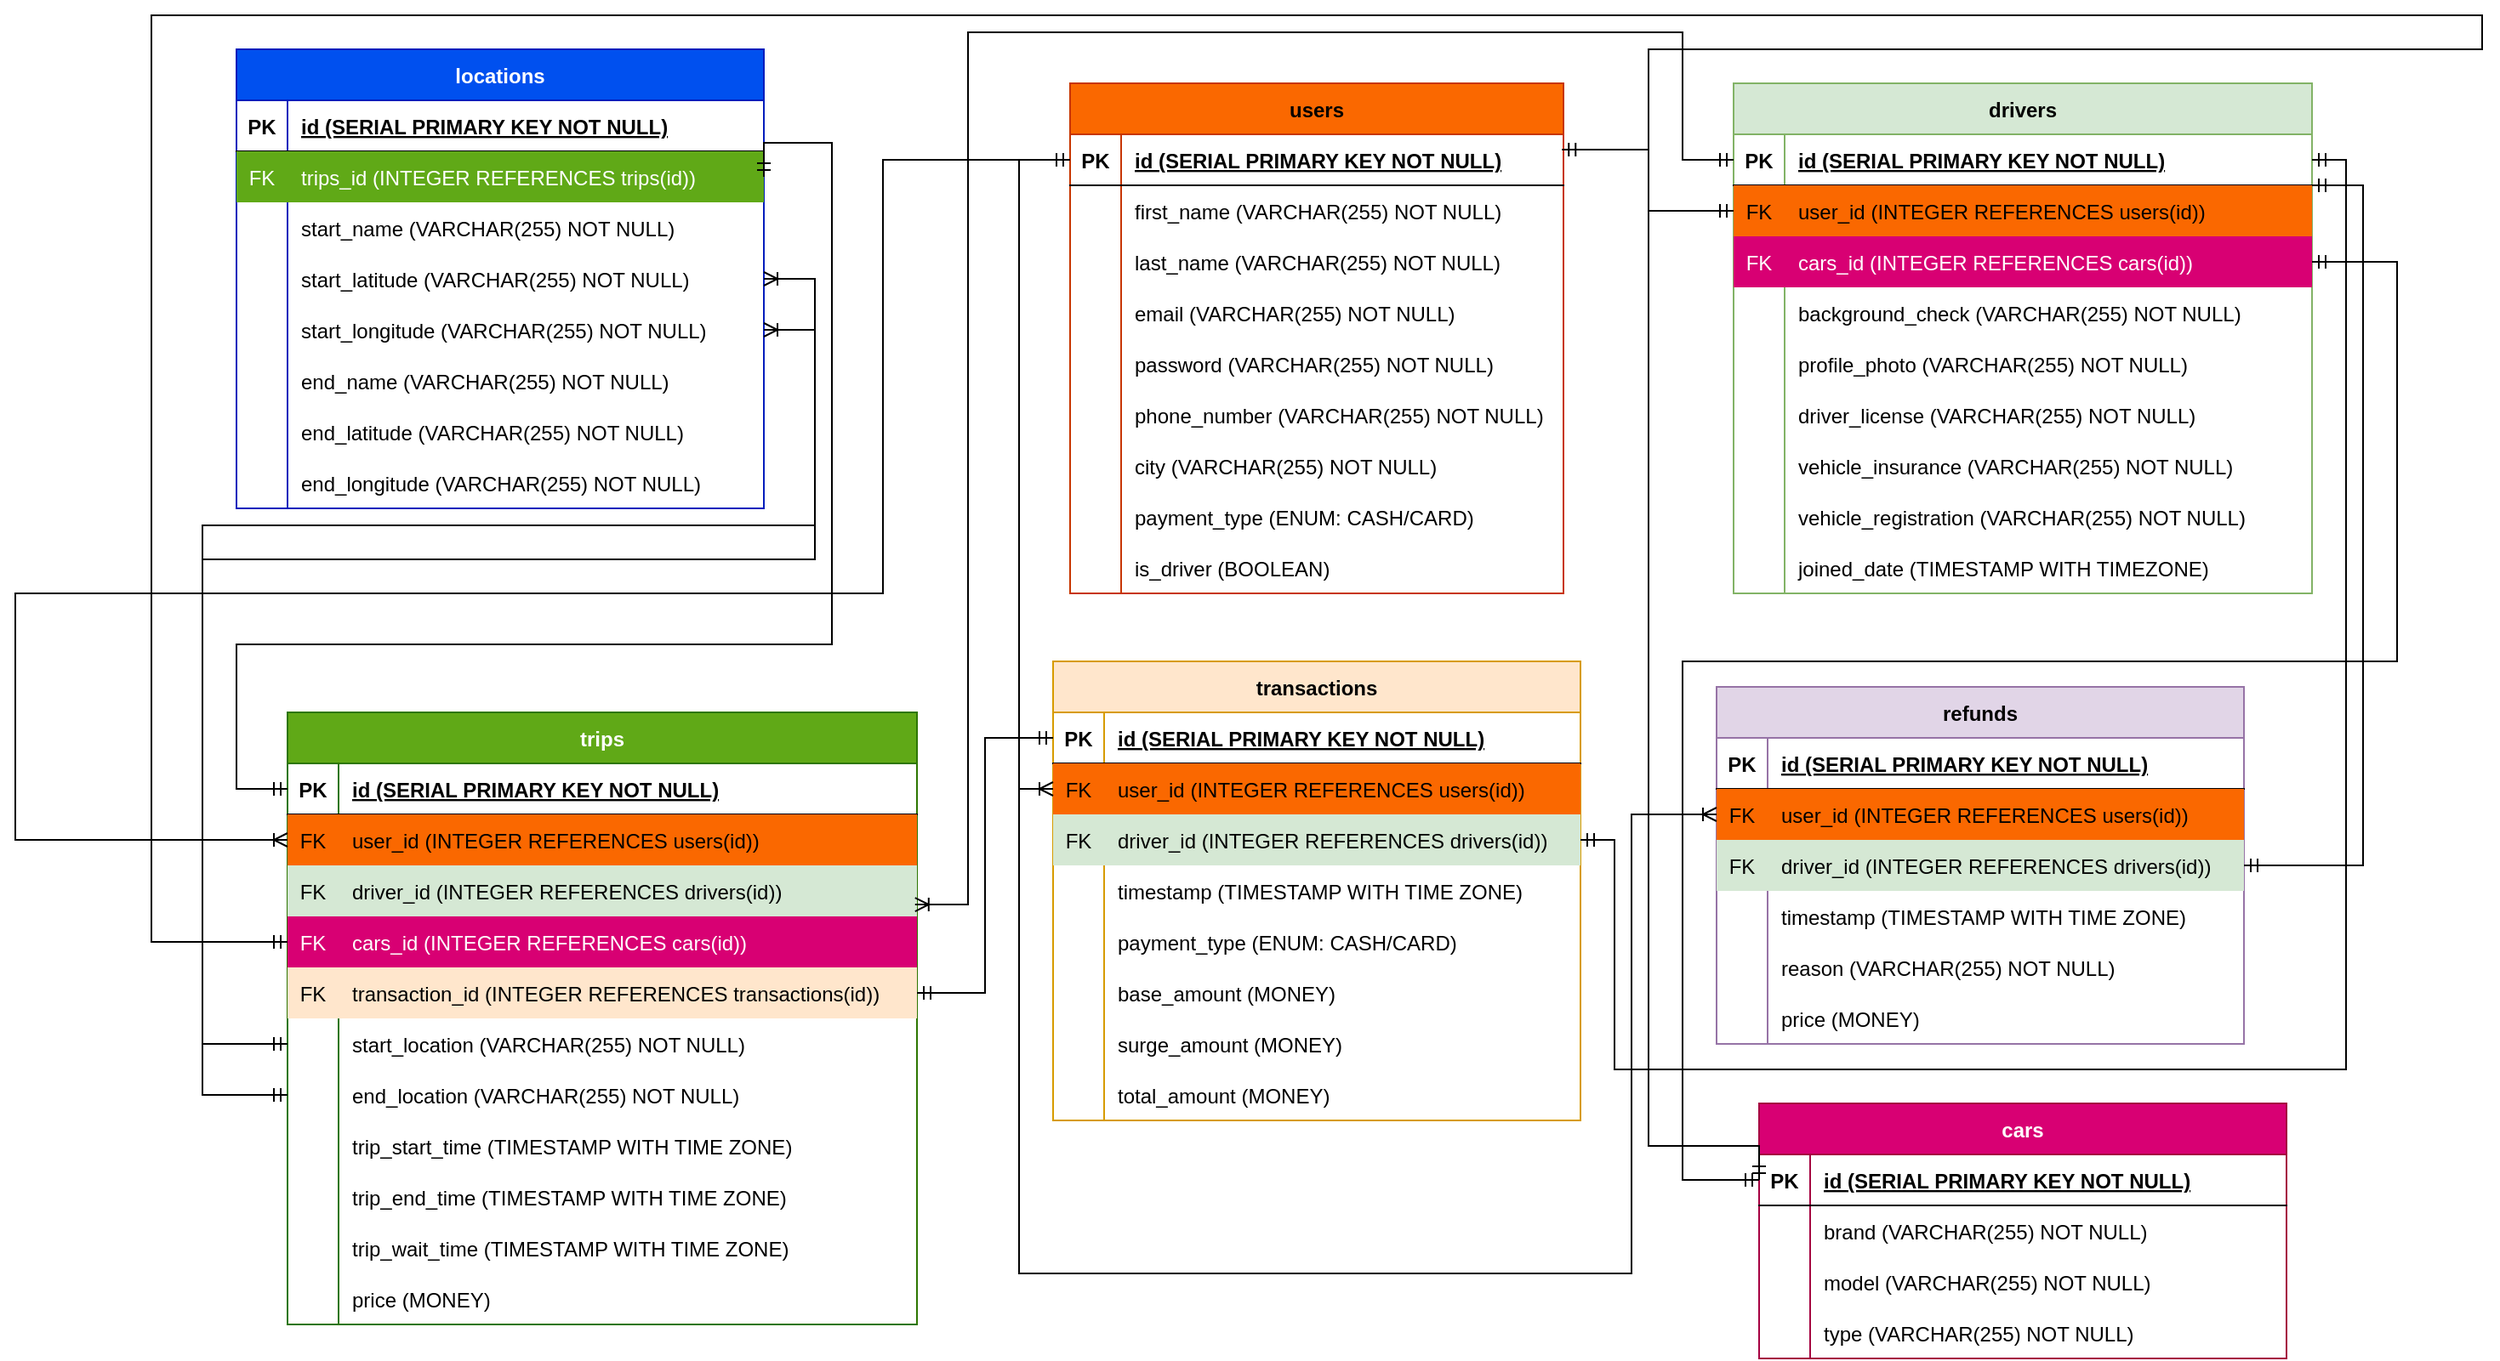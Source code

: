 <mxfile version="20.2.6" type="device"><diagram id="trviNh2zqOzgStdzaEkt" name="Page-1"><mxGraphModel dx="2912" dy="1112" grid="1" gridSize="10" guides="1" tooltips="1" connect="1" arrows="1" fold="1" page="1" pageScale="1" pageWidth="850" pageHeight="1100" math="0" shadow="0"><root><mxCell id="0"/><mxCell id="1" parent="0"/><mxCell id="U9hFdVCmAy1IS9Y3MbZs-1" value="users" style="shape=table;startSize=30;container=1;collapsible=1;childLayout=tableLayout;fixedRows=1;rowLines=0;fontStyle=1;align=center;resizeLast=1;fillColor=#fa6800;strokeColor=#C73500;fontColor=#000000;" parent="1" vertex="1"><mxGeometry x="-80" y="90" width="290" height="300" as="geometry"/></mxCell><mxCell id="U9hFdVCmAy1IS9Y3MbZs-2" value="" style="shape=tableRow;horizontal=0;startSize=0;swimlaneHead=0;swimlaneBody=0;fillColor=none;collapsible=0;dropTarget=0;points=[[0,0.5],[1,0.5]];portConstraint=eastwest;top=0;left=0;right=0;bottom=1;" parent="U9hFdVCmAy1IS9Y3MbZs-1" vertex="1"><mxGeometry y="30" width="290" height="30" as="geometry"/></mxCell><mxCell id="U9hFdVCmAy1IS9Y3MbZs-3" value="PK" style="shape=partialRectangle;connectable=0;fillColor=none;top=0;left=0;bottom=0;right=0;fontStyle=1;overflow=hidden;" parent="U9hFdVCmAy1IS9Y3MbZs-2" vertex="1"><mxGeometry width="30" height="30" as="geometry"><mxRectangle width="30" height="30" as="alternateBounds"/></mxGeometry></mxCell><mxCell id="U9hFdVCmAy1IS9Y3MbZs-4" value="id (SERIAL PRIMARY KEY NOT NULL)" style="shape=partialRectangle;connectable=0;fillColor=none;top=0;left=0;bottom=0;right=0;align=left;spacingLeft=6;fontStyle=5;overflow=hidden;" parent="U9hFdVCmAy1IS9Y3MbZs-2" vertex="1"><mxGeometry x="30" width="260" height="30" as="geometry"><mxRectangle width="260" height="30" as="alternateBounds"/></mxGeometry></mxCell><mxCell id="U9hFdVCmAy1IS9Y3MbZs-5" value="" style="shape=tableRow;horizontal=0;startSize=0;swimlaneHead=0;swimlaneBody=0;fillColor=none;collapsible=0;dropTarget=0;points=[[0,0.5],[1,0.5]];portConstraint=eastwest;top=0;left=0;right=0;bottom=0;" parent="U9hFdVCmAy1IS9Y3MbZs-1" vertex="1"><mxGeometry y="60" width="290" height="30" as="geometry"/></mxCell><mxCell id="U9hFdVCmAy1IS9Y3MbZs-6" value="" style="shape=partialRectangle;connectable=0;fillColor=none;top=0;left=0;bottom=0;right=0;editable=1;overflow=hidden;" parent="U9hFdVCmAy1IS9Y3MbZs-5" vertex="1"><mxGeometry width="30" height="30" as="geometry"><mxRectangle width="30" height="30" as="alternateBounds"/></mxGeometry></mxCell><mxCell id="U9hFdVCmAy1IS9Y3MbZs-7" value="first_name (VARCHAR(255) NOT NULL)" style="shape=partialRectangle;connectable=0;fillColor=none;top=0;left=0;bottom=0;right=0;align=left;spacingLeft=6;overflow=hidden;" parent="U9hFdVCmAy1IS9Y3MbZs-5" vertex="1"><mxGeometry x="30" width="260" height="30" as="geometry"><mxRectangle width="260" height="30" as="alternateBounds"/></mxGeometry></mxCell><mxCell id="U9hFdVCmAy1IS9Y3MbZs-8" value="" style="shape=tableRow;horizontal=0;startSize=0;swimlaneHead=0;swimlaneBody=0;fillColor=none;collapsible=0;dropTarget=0;points=[[0,0.5],[1,0.5]];portConstraint=eastwest;top=0;left=0;right=0;bottom=0;" parent="U9hFdVCmAy1IS9Y3MbZs-1" vertex="1"><mxGeometry y="90" width="290" height="30" as="geometry"/></mxCell><mxCell id="U9hFdVCmAy1IS9Y3MbZs-9" value="" style="shape=partialRectangle;connectable=0;fillColor=none;top=0;left=0;bottom=0;right=0;editable=1;overflow=hidden;" parent="U9hFdVCmAy1IS9Y3MbZs-8" vertex="1"><mxGeometry width="30" height="30" as="geometry"><mxRectangle width="30" height="30" as="alternateBounds"/></mxGeometry></mxCell><mxCell id="U9hFdVCmAy1IS9Y3MbZs-10" value="last_name (VARCHAR(255) NOT NULL)" style="shape=partialRectangle;connectable=0;fillColor=none;top=0;left=0;bottom=0;right=0;align=left;spacingLeft=6;overflow=hidden;" parent="U9hFdVCmAy1IS9Y3MbZs-8" vertex="1"><mxGeometry x="30" width="260" height="30" as="geometry"><mxRectangle width="260" height="30" as="alternateBounds"/></mxGeometry></mxCell><mxCell id="U9hFdVCmAy1IS9Y3MbZs-11" value="" style="shape=tableRow;horizontal=0;startSize=0;swimlaneHead=0;swimlaneBody=0;fillColor=none;collapsible=0;dropTarget=0;points=[[0,0.5],[1,0.5]];portConstraint=eastwest;top=0;left=0;right=0;bottom=0;" parent="U9hFdVCmAy1IS9Y3MbZs-1" vertex="1"><mxGeometry y="120" width="290" height="30" as="geometry"/></mxCell><mxCell id="U9hFdVCmAy1IS9Y3MbZs-12" value="" style="shape=partialRectangle;connectable=0;fillColor=none;top=0;left=0;bottom=0;right=0;editable=1;overflow=hidden;" parent="U9hFdVCmAy1IS9Y3MbZs-11" vertex="1"><mxGeometry width="30" height="30" as="geometry"><mxRectangle width="30" height="30" as="alternateBounds"/></mxGeometry></mxCell><mxCell id="U9hFdVCmAy1IS9Y3MbZs-13" value="email (VARCHAR(255) NOT NULL)" style="shape=partialRectangle;connectable=0;fillColor=none;top=0;left=0;bottom=0;right=0;align=left;spacingLeft=6;overflow=hidden;" parent="U9hFdVCmAy1IS9Y3MbZs-11" vertex="1"><mxGeometry x="30" width="260" height="30" as="geometry"><mxRectangle width="260" height="30" as="alternateBounds"/></mxGeometry></mxCell><mxCell id="U9hFdVCmAy1IS9Y3MbZs-20" style="shape=tableRow;horizontal=0;startSize=0;swimlaneHead=0;swimlaneBody=0;fillColor=none;collapsible=0;dropTarget=0;points=[[0,0.5],[1,0.5]];portConstraint=eastwest;top=0;left=0;right=0;bottom=0;" parent="U9hFdVCmAy1IS9Y3MbZs-1" vertex="1"><mxGeometry y="150" width="290" height="30" as="geometry"/></mxCell><mxCell id="U9hFdVCmAy1IS9Y3MbZs-21" style="shape=partialRectangle;connectable=0;fillColor=none;top=0;left=0;bottom=0;right=0;editable=1;overflow=hidden;" parent="U9hFdVCmAy1IS9Y3MbZs-20" vertex="1"><mxGeometry width="30" height="30" as="geometry"><mxRectangle width="30" height="30" as="alternateBounds"/></mxGeometry></mxCell><mxCell id="U9hFdVCmAy1IS9Y3MbZs-22" value="password (VARCHAR(255) NOT NULL)" style="shape=partialRectangle;connectable=0;fillColor=none;top=0;left=0;bottom=0;right=0;align=left;spacingLeft=6;overflow=hidden;" parent="U9hFdVCmAy1IS9Y3MbZs-20" vertex="1"><mxGeometry x="30" width="260" height="30" as="geometry"><mxRectangle width="260" height="30" as="alternateBounds"/></mxGeometry></mxCell><mxCell id="U9hFdVCmAy1IS9Y3MbZs-14" style="shape=tableRow;horizontal=0;startSize=0;swimlaneHead=0;swimlaneBody=0;fillColor=none;collapsible=0;dropTarget=0;points=[[0,0.5],[1,0.5]];portConstraint=eastwest;top=0;left=0;right=0;bottom=0;" parent="U9hFdVCmAy1IS9Y3MbZs-1" vertex="1"><mxGeometry y="180" width="290" height="30" as="geometry"/></mxCell><mxCell id="U9hFdVCmAy1IS9Y3MbZs-15" style="shape=partialRectangle;connectable=0;fillColor=none;top=0;left=0;bottom=0;right=0;editable=1;overflow=hidden;" parent="U9hFdVCmAy1IS9Y3MbZs-14" vertex="1"><mxGeometry width="30" height="30" as="geometry"><mxRectangle width="30" height="30" as="alternateBounds"/></mxGeometry></mxCell><mxCell id="U9hFdVCmAy1IS9Y3MbZs-16" value="phone_number (VARCHAR(255) NOT NULL)" style="shape=partialRectangle;connectable=0;fillColor=none;top=0;left=0;bottom=0;right=0;align=left;spacingLeft=6;overflow=hidden;" parent="U9hFdVCmAy1IS9Y3MbZs-14" vertex="1"><mxGeometry x="30" width="260" height="30" as="geometry"><mxRectangle width="260" height="30" as="alternateBounds"/></mxGeometry></mxCell><mxCell id="U9hFdVCmAy1IS9Y3MbZs-17" style="shape=tableRow;horizontal=0;startSize=0;swimlaneHead=0;swimlaneBody=0;fillColor=none;collapsible=0;dropTarget=0;points=[[0,0.5],[1,0.5]];portConstraint=eastwest;top=0;left=0;right=0;bottom=0;" parent="U9hFdVCmAy1IS9Y3MbZs-1" vertex="1"><mxGeometry y="210" width="290" height="30" as="geometry"/></mxCell><mxCell id="U9hFdVCmAy1IS9Y3MbZs-18" style="shape=partialRectangle;connectable=0;fillColor=none;top=0;left=0;bottom=0;right=0;editable=1;overflow=hidden;" parent="U9hFdVCmAy1IS9Y3MbZs-17" vertex="1"><mxGeometry width="30" height="30" as="geometry"><mxRectangle width="30" height="30" as="alternateBounds"/></mxGeometry></mxCell><mxCell id="U9hFdVCmAy1IS9Y3MbZs-19" value="city (VARCHAR(255) NOT NULL)" style="shape=partialRectangle;connectable=0;fillColor=none;top=0;left=0;bottom=0;right=0;align=left;spacingLeft=6;overflow=hidden;" parent="U9hFdVCmAy1IS9Y3MbZs-17" vertex="1"><mxGeometry x="30" width="260" height="30" as="geometry"><mxRectangle width="260" height="30" as="alternateBounds"/></mxGeometry></mxCell><mxCell id="U9hFdVCmAy1IS9Y3MbZs-112" style="shape=tableRow;horizontal=0;startSize=0;swimlaneHead=0;swimlaneBody=0;fillColor=none;collapsible=0;dropTarget=0;points=[[0,0.5],[1,0.5]];portConstraint=eastwest;top=0;left=0;right=0;bottom=0;" parent="U9hFdVCmAy1IS9Y3MbZs-1" vertex="1"><mxGeometry y="240" width="290" height="30" as="geometry"/></mxCell><mxCell id="U9hFdVCmAy1IS9Y3MbZs-113" style="shape=partialRectangle;connectable=0;fillColor=none;top=0;left=0;bottom=0;right=0;editable=1;overflow=hidden;" parent="U9hFdVCmAy1IS9Y3MbZs-112" vertex="1"><mxGeometry width="30" height="30" as="geometry"><mxRectangle width="30" height="30" as="alternateBounds"/></mxGeometry></mxCell><mxCell id="U9hFdVCmAy1IS9Y3MbZs-114" value="payment_type (ENUM: CASH/CARD)" style="shape=partialRectangle;connectable=0;fillColor=none;top=0;left=0;bottom=0;right=0;align=left;spacingLeft=6;overflow=hidden;" parent="U9hFdVCmAy1IS9Y3MbZs-112" vertex="1"><mxGeometry x="30" width="260" height="30" as="geometry"><mxRectangle width="260" height="30" as="alternateBounds"/></mxGeometry></mxCell><mxCell id="U9hFdVCmAy1IS9Y3MbZs-45" style="shape=tableRow;horizontal=0;startSize=0;swimlaneHead=0;swimlaneBody=0;fillColor=none;collapsible=0;dropTarget=0;points=[[0,0.5],[1,0.5]];portConstraint=eastwest;top=0;left=0;right=0;bottom=0;" parent="U9hFdVCmAy1IS9Y3MbZs-1" vertex="1"><mxGeometry y="270" width="290" height="30" as="geometry"/></mxCell><mxCell id="U9hFdVCmAy1IS9Y3MbZs-46" style="shape=partialRectangle;connectable=0;fillColor=none;top=0;left=0;bottom=0;right=0;editable=1;overflow=hidden;" parent="U9hFdVCmAy1IS9Y3MbZs-45" vertex="1"><mxGeometry width="30" height="30" as="geometry"><mxRectangle width="30" height="30" as="alternateBounds"/></mxGeometry></mxCell><mxCell id="U9hFdVCmAy1IS9Y3MbZs-47" value="is_driver (BOOLEAN)" style="shape=partialRectangle;connectable=0;fillColor=none;top=0;left=0;bottom=0;right=0;align=left;spacingLeft=6;overflow=hidden;" parent="U9hFdVCmAy1IS9Y3MbZs-45" vertex="1"><mxGeometry x="30" width="260" height="30" as="geometry"><mxRectangle width="260" height="30" as="alternateBounds"/></mxGeometry></mxCell><mxCell id="U9hFdVCmAy1IS9Y3MbZs-23" value="drivers" style="shape=table;startSize=30;container=1;collapsible=1;childLayout=tableLayout;fixedRows=1;rowLines=0;fontStyle=1;align=center;resizeLast=1;fillColor=#d5e8d4;strokeColor=#82b366;" parent="1" vertex="1"><mxGeometry x="310" y="90" width="340" height="300" as="geometry"/></mxCell><mxCell id="U9hFdVCmAy1IS9Y3MbZs-24" value="" style="shape=tableRow;horizontal=0;startSize=0;swimlaneHead=0;swimlaneBody=0;fillColor=none;collapsible=0;dropTarget=0;points=[[0,0.5],[1,0.5]];portConstraint=eastwest;top=0;left=0;right=0;bottom=1;" parent="U9hFdVCmAy1IS9Y3MbZs-23" vertex="1"><mxGeometry y="30" width="340" height="30" as="geometry"/></mxCell><mxCell id="U9hFdVCmAy1IS9Y3MbZs-25" value="PK" style="shape=partialRectangle;connectable=0;fillColor=none;top=0;left=0;bottom=0;right=0;fontStyle=1;overflow=hidden;" parent="U9hFdVCmAy1IS9Y3MbZs-24" vertex="1"><mxGeometry width="30" height="30" as="geometry"><mxRectangle width="30" height="30" as="alternateBounds"/></mxGeometry></mxCell><mxCell id="U9hFdVCmAy1IS9Y3MbZs-26" value="id (SERIAL PRIMARY KEY NOT NULL)" style="shape=partialRectangle;connectable=0;fillColor=none;top=0;left=0;bottom=0;right=0;align=left;spacingLeft=6;fontStyle=5;overflow=hidden;" parent="U9hFdVCmAy1IS9Y3MbZs-24" vertex="1"><mxGeometry x="30" width="310" height="30" as="geometry"><mxRectangle width="310" height="30" as="alternateBounds"/></mxGeometry></mxCell><mxCell id="U9hFdVCmAy1IS9Y3MbZs-48" style="shape=tableRow;horizontal=0;startSize=0;swimlaneHead=0;swimlaneBody=0;fillColor=none;collapsible=0;dropTarget=0;points=[[0,0.5],[1,0.5]];portConstraint=eastwest;top=0;left=0;right=0;bottom=0;" parent="U9hFdVCmAy1IS9Y3MbZs-23" vertex="1"><mxGeometry y="60" width="340" height="30" as="geometry"/></mxCell><mxCell id="U9hFdVCmAy1IS9Y3MbZs-49" value="FK" style="shape=partialRectangle;connectable=0;fillColor=#fa6800;top=0;left=0;bottom=0;right=0;editable=1;overflow=hidden;fontColor=#000000;strokeColor=#C73500;" parent="U9hFdVCmAy1IS9Y3MbZs-48" vertex="1"><mxGeometry width="30" height="30" as="geometry"><mxRectangle width="30" height="30" as="alternateBounds"/></mxGeometry></mxCell><mxCell id="U9hFdVCmAy1IS9Y3MbZs-50" value="user_id (INTEGER REFERENCES users(id))" style="shape=partialRectangle;connectable=0;fillColor=#fa6800;top=0;left=0;bottom=0;right=0;align=left;spacingLeft=6;overflow=hidden;fontColor=#000000;strokeColor=#C73500;" parent="U9hFdVCmAy1IS9Y3MbZs-48" vertex="1"><mxGeometry x="30" width="310" height="30" as="geometry"><mxRectangle width="310" height="30" as="alternateBounds"/></mxGeometry></mxCell><mxCell id="U9hFdVCmAy1IS9Y3MbZs-183" style="shape=tableRow;horizontal=0;startSize=0;swimlaneHead=0;swimlaneBody=0;fillColor=none;collapsible=0;dropTarget=0;points=[[0,0.5],[1,0.5]];portConstraint=eastwest;top=0;left=0;right=0;bottom=0;" parent="U9hFdVCmAy1IS9Y3MbZs-23" vertex="1"><mxGeometry y="90" width="340" height="30" as="geometry"/></mxCell><mxCell id="U9hFdVCmAy1IS9Y3MbZs-184" value="FK" style="shape=partialRectangle;connectable=0;fillColor=#d80073;top=0;left=0;bottom=0;right=0;editable=1;overflow=hidden;fontColor=#ffffff;strokeColor=#A50040;" parent="U9hFdVCmAy1IS9Y3MbZs-183" vertex="1"><mxGeometry width="30" height="30" as="geometry"><mxRectangle width="30" height="30" as="alternateBounds"/></mxGeometry></mxCell><mxCell id="U9hFdVCmAy1IS9Y3MbZs-185" value="cars_id (INTEGER REFERENCES cars(id))" style="shape=partialRectangle;connectable=0;fillColor=#d80073;top=0;left=0;bottom=0;right=0;align=left;spacingLeft=6;overflow=hidden;fontColor=#ffffff;strokeColor=#A50040;" parent="U9hFdVCmAy1IS9Y3MbZs-183" vertex="1"><mxGeometry x="30" width="310" height="30" as="geometry"><mxRectangle width="310" height="30" as="alternateBounds"/></mxGeometry></mxCell><mxCell id="U9hFdVCmAy1IS9Y3MbZs-27" value="" style="shape=tableRow;horizontal=0;startSize=0;swimlaneHead=0;swimlaneBody=0;fillColor=none;collapsible=0;dropTarget=0;points=[[0,0.5],[1,0.5]];portConstraint=eastwest;top=0;left=0;right=0;bottom=0;" parent="U9hFdVCmAy1IS9Y3MbZs-23" vertex="1"><mxGeometry y="120" width="340" height="30" as="geometry"/></mxCell><mxCell id="U9hFdVCmAy1IS9Y3MbZs-28" value="" style="shape=partialRectangle;connectable=0;fillColor=none;top=0;left=0;bottom=0;right=0;editable=1;overflow=hidden;" parent="U9hFdVCmAy1IS9Y3MbZs-27" vertex="1"><mxGeometry width="30" height="30" as="geometry"><mxRectangle width="30" height="30" as="alternateBounds"/></mxGeometry></mxCell><mxCell id="U9hFdVCmAy1IS9Y3MbZs-29" value="background_check (VARCHAR(255) NOT NULL)" style="shape=partialRectangle;connectable=0;fillColor=none;top=0;left=0;bottom=0;right=0;align=left;spacingLeft=6;overflow=hidden;" parent="U9hFdVCmAy1IS9Y3MbZs-27" vertex="1"><mxGeometry x="30" width="310" height="30" as="geometry"><mxRectangle width="310" height="30" as="alternateBounds"/></mxGeometry></mxCell><mxCell id="U9hFdVCmAy1IS9Y3MbZs-30" value="" style="shape=tableRow;horizontal=0;startSize=0;swimlaneHead=0;swimlaneBody=0;fillColor=none;collapsible=0;dropTarget=0;points=[[0,0.5],[1,0.5]];portConstraint=eastwest;top=0;left=0;right=0;bottom=0;" parent="U9hFdVCmAy1IS9Y3MbZs-23" vertex="1"><mxGeometry y="150" width="340" height="30" as="geometry"/></mxCell><mxCell id="U9hFdVCmAy1IS9Y3MbZs-31" value="" style="shape=partialRectangle;connectable=0;fillColor=none;top=0;left=0;bottom=0;right=0;editable=1;overflow=hidden;" parent="U9hFdVCmAy1IS9Y3MbZs-30" vertex="1"><mxGeometry width="30" height="30" as="geometry"><mxRectangle width="30" height="30" as="alternateBounds"/></mxGeometry></mxCell><mxCell id="U9hFdVCmAy1IS9Y3MbZs-32" value="profile_photo (VARCHAR(255) NOT NULL)" style="shape=partialRectangle;connectable=0;fillColor=none;top=0;left=0;bottom=0;right=0;align=left;spacingLeft=6;overflow=hidden;" parent="U9hFdVCmAy1IS9Y3MbZs-30" vertex="1"><mxGeometry x="30" width="310" height="30" as="geometry"><mxRectangle width="310" height="30" as="alternateBounds"/></mxGeometry></mxCell><mxCell id="U9hFdVCmAy1IS9Y3MbZs-33" value="" style="shape=tableRow;horizontal=0;startSize=0;swimlaneHead=0;swimlaneBody=0;fillColor=none;collapsible=0;dropTarget=0;points=[[0,0.5],[1,0.5]];portConstraint=eastwest;top=0;left=0;right=0;bottom=0;" parent="U9hFdVCmAy1IS9Y3MbZs-23" vertex="1"><mxGeometry y="180" width="340" height="30" as="geometry"/></mxCell><mxCell id="U9hFdVCmAy1IS9Y3MbZs-34" value="" style="shape=partialRectangle;connectable=0;fillColor=none;top=0;left=0;bottom=0;right=0;editable=1;overflow=hidden;" parent="U9hFdVCmAy1IS9Y3MbZs-33" vertex="1"><mxGeometry width="30" height="30" as="geometry"><mxRectangle width="30" height="30" as="alternateBounds"/></mxGeometry></mxCell><mxCell id="U9hFdVCmAy1IS9Y3MbZs-35" value="driver_license (VARCHAR(255) NOT NULL)" style="shape=partialRectangle;connectable=0;fillColor=none;top=0;left=0;bottom=0;right=0;align=left;spacingLeft=6;overflow=hidden;" parent="U9hFdVCmAy1IS9Y3MbZs-33" vertex="1"><mxGeometry x="30" width="310" height="30" as="geometry"><mxRectangle width="310" height="30" as="alternateBounds"/></mxGeometry></mxCell><mxCell id="U9hFdVCmAy1IS9Y3MbZs-36" style="shape=tableRow;horizontal=0;startSize=0;swimlaneHead=0;swimlaneBody=0;fillColor=none;collapsible=0;dropTarget=0;points=[[0,0.5],[1,0.5]];portConstraint=eastwest;top=0;left=0;right=0;bottom=0;" parent="U9hFdVCmAy1IS9Y3MbZs-23" vertex="1"><mxGeometry y="210" width="340" height="30" as="geometry"/></mxCell><mxCell id="U9hFdVCmAy1IS9Y3MbZs-37" style="shape=partialRectangle;connectable=0;fillColor=none;top=0;left=0;bottom=0;right=0;editable=1;overflow=hidden;" parent="U9hFdVCmAy1IS9Y3MbZs-36" vertex="1"><mxGeometry width="30" height="30" as="geometry"><mxRectangle width="30" height="30" as="alternateBounds"/></mxGeometry></mxCell><mxCell id="U9hFdVCmAy1IS9Y3MbZs-38" value="vehicle_insurance (VARCHAR(255) NOT NULL)" style="shape=partialRectangle;connectable=0;fillColor=none;top=0;left=0;bottom=0;right=0;align=left;spacingLeft=6;overflow=hidden;" parent="U9hFdVCmAy1IS9Y3MbZs-36" vertex="1"><mxGeometry x="30" width="310" height="30" as="geometry"><mxRectangle width="310" height="30" as="alternateBounds"/></mxGeometry></mxCell><mxCell id="U9hFdVCmAy1IS9Y3MbZs-39" style="shape=tableRow;horizontal=0;startSize=0;swimlaneHead=0;swimlaneBody=0;fillColor=none;collapsible=0;dropTarget=0;points=[[0,0.5],[1,0.5]];portConstraint=eastwest;top=0;left=0;right=0;bottom=0;" parent="U9hFdVCmAy1IS9Y3MbZs-23" vertex="1"><mxGeometry y="240" width="340" height="30" as="geometry"/></mxCell><mxCell id="U9hFdVCmAy1IS9Y3MbZs-40" style="shape=partialRectangle;connectable=0;fillColor=none;top=0;left=0;bottom=0;right=0;editable=1;overflow=hidden;" parent="U9hFdVCmAy1IS9Y3MbZs-39" vertex="1"><mxGeometry width="30" height="30" as="geometry"><mxRectangle width="30" height="30" as="alternateBounds"/></mxGeometry></mxCell><mxCell id="U9hFdVCmAy1IS9Y3MbZs-41" value="vehicle_registration (VARCHAR(255) NOT NULL)" style="shape=partialRectangle;connectable=0;fillColor=none;top=0;left=0;bottom=0;right=0;align=left;spacingLeft=6;overflow=hidden;" parent="U9hFdVCmAy1IS9Y3MbZs-39" vertex="1"><mxGeometry x="30" width="310" height="30" as="geometry"><mxRectangle width="310" height="30" as="alternateBounds"/></mxGeometry></mxCell><mxCell id="U9hFdVCmAy1IS9Y3MbZs-109" style="shape=tableRow;horizontal=0;startSize=0;swimlaneHead=0;swimlaneBody=0;fillColor=none;collapsible=0;dropTarget=0;points=[[0,0.5],[1,0.5]];portConstraint=eastwest;top=0;left=0;right=0;bottom=0;" parent="U9hFdVCmAy1IS9Y3MbZs-23" vertex="1"><mxGeometry y="270" width="340" height="30" as="geometry"/></mxCell><mxCell id="U9hFdVCmAy1IS9Y3MbZs-110" style="shape=partialRectangle;connectable=0;fillColor=none;top=0;left=0;bottom=0;right=0;editable=1;overflow=hidden;" parent="U9hFdVCmAy1IS9Y3MbZs-109" vertex="1"><mxGeometry width="30" height="30" as="geometry"><mxRectangle width="30" height="30" as="alternateBounds"/></mxGeometry></mxCell><mxCell id="U9hFdVCmAy1IS9Y3MbZs-111" value="joined_date (TIMESTAMP WITH TIMEZONE)" style="shape=partialRectangle;connectable=0;fillColor=none;top=0;left=0;bottom=0;right=0;align=left;spacingLeft=6;overflow=hidden;" parent="U9hFdVCmAy1IS9Y3MbZs-109" vertex="1"><mxGeometry x="30" width="310" height="30" as="geometry"><mxRectangle width="310" height="30" as="alternateBounds"/></mxGeometry></mxCell><mxCell id="U9hFdVCmAy1IS9Y3MbZs-51" value="" style="edgeStyle=orthogonalEdgeStyle;fontSize=12;html=1;endArrow=ERmandOne;startArrow=ERmandOne;rounded=0;entryX=0;entryY=0.5;entryDx=0;entryDy=0;exitX=0.997;exitY=0.3;exitDx=0;exitDy=0;exitPerimeter=0;" parent="1" source="U9hFdVCmAy1IS9Y3MbZs-2" target="U9hFdVCmAy1IS9Y3MbZs-48" edge="1"><mxGeometry width="100" height="100" relative="1" as="geometry"><mxPoint x="370" y="610" as="sourcePoint"/><mxPoint x="470" y="510" as="targetPoint"/></mxGeometry></mxCell><mxCell id="U9hFdVCmAy1IS9Y3MbZs-52" value="transactions" style="shape=table;startSize=30;container=1;collapsible=1;childLayout=tableLayout;fixedRows=1;rowLines=0;fontStyle=1;align=center;resizeLast=1;fillColor=#ffe6cc;strokeColor=#d79b00;" parent="1" vertex="1"><mxGeometry x="-90" y="430" width="310" height="270" as="geometry"/></mxCell><mxCell id="U9hFdVCmAy1IS9Y3MbZs-53" value="" style="shape=tableRow;horizontal=0;startSize=0;swimlaneHead=0;swimlaneBody=0;fillColor=none;collapsible=0;dropTarget=0;points=[[0,0.5],[1,0.5]];portConstraint=eastwest;top=0;left=0;right=0;bottom=1;" parent="U9hFdVCmAy1IS9Y3MbZs-52" vertex="1"><mxGeometry y="30" width="310" height="30" as="geometry"/></mxCell><mxCell id="U9hFdVCmAy1IS9Y3MbZs-54" value="PK" style="shape=partialRectangle;connectable=0;fillColor=none;top=0;left=0;bottom=0;right=0;fontStyle=1;overflow=hidden;" parent="U9hFdVCmAy1IS9Y3MbZs-53" vertex="1"><mxGeometry width="30" height="30" as="geometry"><mxRectangle width="30" height="30" as="alternateBounds"/></mxGeometry></mxCell><mxCell id="U9hFdVCmAy1IS9Y3MbZs-55" value="id (SERIAL PRIMARY KEY NOT NULL)" style="shape=partialRectangle;connectable=0;fillColor=none;top=0;left=0;bottom=0;right=0;align=left;spacingLeft=6;fontStyle=5;overflow=hidden;" parent="U9hFdVCmAy1IS9Y3MbZs-53" vertex="1"><mxGeometry x="30" width="280" height="30" as="geometry"><mxRectangle width="280" height="30" as="alternateBounds"/></mxGeometry></mxCell><mxCell id="U9hFdVCmAy1IS9Y3MbZs-56" style="shape=tableRow;horizontal=0;startSize=0;swimlaneHead=0;swimlaneBody=0;fillColor=none;collapsible=0;dropTarget=0;points=[[0,0.5],[1,0.5]];portConstraint=eastwest;top=0;left=0;right=0;bottom=0;" parent="U9hFdVCmAy1IS9Y3MbZs-52" vertex="1"><mxGeometry y="60" width="310" height="30" as="geometry"/></mxCell><mxCell id="U9hFdVCmAy1IS9Y3MbZs-57" value="FK" style="shape=partialRectangle;connectable=0;fillColor=#fa6800;top=0;left=0;bottom=0;right=0;editable=1;overflow=hidden;fontColor=#000000;strokeColor=#C73500;" parent="U9hFdVCmAy1IS9Y3MbZs-56" vertex="1"><mxGeometry width="30" height="30" as="geometry"><mxRectangle width="30" height="30" as="alternateBounds"/></mxGeometry></mxCell><mxCell id="U9hFdVCmAy1IS9Y3MbZs-58" value="user_id (INTEGER REFERENCES users(id))" style="shape=partialRectangle;connectable=0;fillColor=#fa6800;top=0;left=0;bottom=0;right=0;align=left;spacingLeft=6;overflow=hidden;fontColor=#000000;strokeColor=#C73500;" parent="U9hFdVCmAy1IS9Y3MbZs-56" vertex="1"><mxGeometry x="30" width="280" height="30" as="geometry"><mxRectangle width="280" height="30" as="alternateBounds"/></mxGeometry></mxCell><mxCell id="U9hFdVCmAy1IS9Y3MbZs-81" style="shape=tableRow;horizontal=0;startSize=0;swimlaneHead=0;swimlaneBody=0;fillColor=none;collapsible=0;dropTarget=0;points=[[0,0.5],[1,0.5]];portConstraint=eastwest;top=0;left=0;right=0;bottom=0;" parent="U9hFdVCmAy1IS9Y3MbZs-52" vertex="1"><mxGeometry y="90" width="310" height="30" as="geometry"/></mxCell><mxCell id="U9hFdVCmAy1IS9Y3MbZs-82" value="FK" style="shape=partialRectangle;connectable=0;fillColor=#d5e8d4;top=0;left=0;bottom=0;right=0;editable=1;overflow=hidden;strokeColor=#82b366;" parent="U9hFdVCmAy1IS9Y3MbZs-81" vertex="1"><mxGeometry width="30" height="30" as="geometry"><mxRectangle width="30" height="30" as="alternateBounds"/></mxGeometry></mxCell><mxCell id="U9hFdVCmAy1IS9Y3MbZs-83" value="driver_id (INTEGER REFERENCES drivers(id))" style="shape=partialRectangle;connectable=0;fillColor=#d5e8d4;top=0;left=0;bottom=0;right=0;align=left;spacingLeft=6;overflow=hidden;strokeColor=#82b366;" parent="U9hFdVCmAy1IS9Y3MbZs-81" vertex="1"><mxGeometry x="30" width="280" height="30" as="geometry"><mxRectangle width="280" height="30" as="alternateBounds"/></mxGeometry></mxCell><mxCell id="U9hFdVCmAy1IS9Y3MbZs-59" value="" style="shape=tableRow;horizontal=0;startSize=0;swimlaneHead=0;swimlaneBody=0;fillColor=none;collapsible=0;dropTarget=0;points=[[0,0.5],[1,0.5]];portConstraint=eastwest;top=0;left=0;right=0;bottom=0;" parent="U9hFdVCmAy1IS9Y3MbZs-52" vertex="1"><mxGeometry y="120" width="310" height="30" as="geometry"/></mxCell><mxCell id="U9hFdVCmAy1IS9Y3MbZs-60" value="" style="shape=partialRectangle;connectable=0;fillColor=none;top=0;left=0;bottom=0;right=0;editable=1;overflow=hidden;" parent="U9hFdVCmAy1IS9Y3MbZs-59" vertex="1"><mxGeometry width="30" height="30" as="geometry"><mxRectangle width="30" height="30" as="alternateBounds"/></mxGeometry></mxCell><mxCell id="U9hFdVCmAy1IS9Y3MbZs-61" value="timestamp (TIMESTAMP WITH TIME ZONE)" style="shape=partialRectangle;connectable=0;fillColor=none;top=0;left=0;bottom=0;right=0;align=left;spacingLeft=6;overflow=hidden;" parent="U9hFdVCmAy1IS9Y3MbZs-59" vertex="1"><mxGeometry x="30" width="280" height="30" as="geometry"><mxRectangle width="280" height="30" as="alternateBounds"/></mxGeometry></mxCell><mxCell id="U9hFdVCmAy1IS9Y3MbZs-136" style="shape=tableRow;horizontal=0;startSize=0;swimlaneHead=0;swimlaneBody=0;fillColor=none;collapsible=0;dropTarget=0;points=[[0,0.5],[1,0.5]];portConstraint=eastwest;top=0;left=0;right=0;bottom=0;" parent="U9hFdVCmAy1IS9Y3MbZs-52" vertex="1"><mxGeometry y="150" width="310" height="30" as="geometry"/></mxCell><mxCell id="U9hFdVCmAy1IS9Y3MbZs-137" style="shape=partialRectangle;connectable=0;fillColor=none;top=0;left=0;bottom=0;right=0;editable=1;overflow=hidden;" parent="U9hFdVCmAy1IS9Y3MbZs-136" vertex="1"><mxGeometry width="30" height="30" as="geometry"><mxRectangle width="30" height="30" as="alternateBounds"/></mxGeometry></mxCell><mxCell id="U9hFdVCmAy1IS9Y3MbZs-138" value="payment_type (ENUM: CASH/CARD)" style="shape=partialRectangle;connectable=0;fillColor=none;top=0;left=0;bottom=0;right=0;align=left;spacingLeft=6;overflow=hidden;" parent="U9hFdVCmAy1IS9Y3MbZs-136" vertex="1"><mxGeometry x="30" width="280" height="30" as="geometry"><mxRectangle width="280" height="30" as="alternateBounds"/></mxGeometry></mxCell><mxCell id="U9hFdVCmAy1IS9Y3MbZs-62" value="" style="shape=tableRow;horizontal=0;startSize=0;swimlaneHead=0;swimlaneBody=0;fillColor=none;collapsible=0;dropTarget=0;points=[[0,0.5],[1,0.5]];portConstraint=eastwest;top=0;left=0;right=0;bottom=0;" parent="U9hFdVCmAy1IS9Y3MbZs-52" vertex="1"><mxGeometry y="180" width="310" height="30" as="geometry"/></mxCell><mxCell id="U9hFdVCmAy1IS9Y3MbZs-63" value="" style="shape=partialRectangle;connectable=0;fillColor=none;top=0;left=0;bottom=0;right=0;editable=1;overflow=hidden;" parent="U9hFdVCmAy1IS9Y3MbZs-62" vertex="1"><mxGeometry width="30" height="30" as="geometry"><mxRectangle width="30" height="30" as="alternateBounds"/></mxGeometry></mxCell><mxCell id="U9hFdVCmAy1IS9Y3MbZs-64" value="base_amount (MONEY)" style="shape=partialRectangle;connectable=0;fillColor=none;top=0;left=0;bottom=0;right=0;align=left;spacingLeft=6;overflow=hidden;" parent="U9hFdVCmAy1IS9Y3MbZs-62" vertex="1"><mxGeometry x="30" width="280" height="30" as="geometry"><mxRectangle width="280" height="30" as="alternateBounds"/></mxGeometry></mxCell><mxCell id="U9hFdVCmAy1IS9Y3MbZs-142" style="shape=tableRow;horizontal=0;startSize=0;swimlaneHead=0;swimlaneBody=0;fillColor=none;collapsible=0;dropTarget=0;points=[[0,0.5],[1,0.5]];portConstraint=eastwest;top=0;left=0;right=0;bottom=0;" parent="U9hFdVCmAy1IS9Y3MbZs-52" vertex="1"><mxGeometry y="210" width="310" height="30" as="geometry"/></mxCell><mxCell id="U9hFdVCmAy1IS9Y3MbZs-143" style="shape=partialRectangle;connectable=0;fillColor=none;top=0;left=0;bottom=0;right=0;editable=1;overflow=hidden;" parent="U9hFdVCmAy1IS9Y3MbZs-142" vertex="1"><mxGeometry width="30" height="30" as="geometry"><mxRectangle width="30" height="30" as="alternateBounds"/></mxGeometry></mxCell><mxCell id="U9hFdVCmAy1IS9Y3MbZs-144" value="surge_amount (MONEY)" style="shape=partialRectangle;connectable=0;fillColor=none;top=0;left=0;bottom=0;right=0;align=left;spacingLeft=6;overflow=hidden;" parent="U9hFdVCmAy1IS9Y3MbZs-142" vertex="1"><mxGeometry x="30" width="280" height="30" as="geometry"><mxRectangle width="280" height="30" as="alternateBounds"/></mxGeometry></mxCell><mxCell id="U9hFdVCmAy1IS9Y3MbZs-145" style="shape=tableRow;horizontal=0;startSize=0;swimlaneHead=0;swimlaneBody=0;fillColor=none;collapsible=0;dropTarget=0;points=[[0,0.5],[1,0.5]];portConstraint=eastwest;top=0;left=0;right=0;bottom=0;" parent="U9hFdVCmAy1IS9Y3MbZs-52" vertex="1"><mxGeometry y="240" width="310" height="30" as="geometry"/></mxCell><mxCell id="U9hFdVCmAy1IS9Y3MbZs-146" style="shape=partialRectangle;connectable=0;fillColor=none;top=0;left=0;bottom=0;right=0;editable=1;overflow=hidden;" parent="U9hFdVCmAy1IS9Y3MbZs-145" vertex="1"><mxGeometry width="30" height="30" as="geometry"><mxRectangle width="30" height="30" as="alternateBounds"/></mxGeometry></mxCell><mxCell id="U9hFdVCmAy1IS9Y3MbZs-147" value="total_amount (MONEY)" style="shape=partialRectangle;connectable=0;fillColor=none;top=0;left=0;bottom=0;right=0;align=left;spacingLeft=6;overflow=hidden;" parent="U9hFdVCmAy1IS9Y3MbZs-145" vertex="1"><mxGeometry x="30" width="280" height="30" as="geometry"><mxRectangle width="280" height="30" as="alternateBounds"/></mxGeometry></mxCell><mxCell id="U9hFdVCmAy1IS9Y3MbZs-74" value="" style="edgeStyle=orthogonalEdgeStyle;fontSize=12;html=1;endArrow=ERoneToMany;rounded=0;entryX=0;entryY=0.5;entryDx=0;entryDy=0;exitX=0;exitY=0.5;exitDx=0;exitDy=0;" parent="1" source="U9hFdVCmAy1IS9Y3MbZs-2" target="U9hFdVCmAy1IS9Y3MbZs-56" edge="1"><mxGeometry width="100" height="100" relative="1" as="geometry"><mxPoint x="410" y="610" as="sourcePoint"/><mxPoint x="510" y="510" as="targetPoint"/><Array as="points"><mxPoint x="-110" y="135"/><mxPoint x="-110" y="505"/></Array></mxGeometry></mxCell><mxCell id="U9hFdVCmAy1IS9Y3MbZs-84" value="" style="edgeStyle=orthogonalEdgeStyle;fontSize=12;html=1;endArrow=ERmandOne;startArrow=ERmandOne;rounded=0;entryX=1;entryY=0.5;entryDx=0;entryDy=0;exitX=1;exitY=0.5;exitDx=0;exitDy=0;" parent="1" source="U9hFdVCmAy1IS9Y3MbZs-81" target="U9hFdVCmAy1IS9Y3MbZs-24" edge="1"><mxGeometry width="100" height="100" relative="1" as="geometry"><mxPoint x="410" y="610" as="sourcePoint"/><mxPoint x="510" y="510" as="targetPoint"/><Array as="points"><mxPoint x="240" y="535"/><mxPoint x="240" y="670"/><mxPoint x="670" y="670"/><mxPoint x="670" y="135"/></Array></mxGeometry></mxCell><mxCell id="U9hFdVCmAy1IS9Y3MbZs-85" value="refunds" style="shape=table;startSize=30;container=1;collapsible=1;childLayout=tableLayout;fixedRows=1;rowLines=0;fontStyle=1;align=center;resizeLast=1;fillColor=#e1d5e7;strokeColor=#9673a6;" parent="1" vertex="1"><mxGeometry x="300" y="445" width="310" height="210" as="geometry"/></mxCell><mxCell id="U9hFdVCmAy1IS9Y3MbZs-86" value="" style="shape=tableRow;horizontal=0;startSize=0;swimlaneHead=0;swimlaneBody=0;fillColor=none;collapsible=0;dropTarget=0;points=[[0,0.5],[1,0.5]];portConstraint=eastwest;top=0;left=0;right=0;bottom=1;" parent="U9hFdVCmAy1IS9Y3MbZs-85" vertex="1"><mxGeometry y="30" width="310" height="30" as="geometry"/></mxCell><mxCell id="U9hFdVCmAy1IS9Y3MbZs-87" value="PK" style="shape=partialRectangle;connectable=0;fillColor=none;top=0;left=0;bottom=0;right=0;fontStyle=1;overflow=hidden;" parent="U9hFdVCmAy1IS9Y3MbZs-86" vertex="1"><mxGeometry width="30" height="30" as="geometry"><mxRectangle width="30" height="30" as="alternateBounds"/></mxGeometry></mxCell><mxCell id="U9hFdVCmAy1IS9Y3MbZs-88" value="id (SERIAL PRIMARY KEY NOT NULL)" style="shape=partialRectangle;connectable=0;fillColor=none;top=0;left=0;bottom=0;right=0;align=left;spacingLeft=6;fontStyle=5;overflow=hidden;" parent="U9hFdVCmAy1IS9Y3MbZs-86" vertex="1"><mxGeometry x="30" width="280" height="30" as="geometry"><mxRectangle width="280" height="30" as="alternateBounds"/></mxGeometry></mxCell><mxCell id="U9hFdVCmAy1IS9Y3MbZs-89" style="shape=tableRow;horizontal=0;startSize=0;swimlaneHead=0;swimlaneBody=0;fillColor=none;collapsible=0;dropTarget=0;points=[[0,0.5],[1,0.5]];portConstraint=eastwest;top=0;left=0;right=0;bottom=0;" parent="U9hFdVCmAy1IS9Y3MbZs-85" vertex="1"><mxGeometry y="60" width="310" height="30" as="geometry"/></mxCell><mxCell id="U9hFdVCmAy1IS9Y3MbZs-90" value="FK" style="shape=partialRectangle;connectable=0;fillColor=#fa6800;top=0;left=0;bottom=0;right=0;editable=1;overflow=hidden;fontColor=#000000;strokeColor=#C73500;" parent="U9hFdVCmAy1IS9Y3MbZs-89" vertex="1"><mxGeometry width="30" height="30" as="geometry"><mxRectangle width="30" height="30" as="alternateBounds"/></mxGeometry></mxCell><mxCell id="U9hFdVCmAy1IS9Y3MbZs-91" value="user_id (INTEGER REFERENCES users(id))" style="shape=partialRectangle;connectable=0;fillColor=#fa6800;top=0;left=0;bottom=0;right=0;align=left;spacingLeft=6;overflow=hidden;fontColor=#000000;strokeColor=#C73500;" parent="U9hFdVCmAy1IS9Y3MbZs-89" vertex="1"><mxGeometry x="30" width="280" height="30" as="geometry"><mxRectangle width="280" height="30" as="alternateBounds"/></mxGeometry></mxCell><mxCell id="U9hFdVCmAy1IS9Y3MbZs-92" style="shape=tableRow;horizontal=0;startSize=0;swimlaneHead=0;swimlaneBody=0;fillColor=none;collapsible=0;dropTarget=0;points=[[0,0.5],[1,0.5]];portConstraint=eastwest;top=0;left=0;right=0;bottom=0;" parent="U9hFdVCmAy1IS9Y3MbZs-85" vertex="1"><mxGeometry y="90" width="310" height="30" as="geometry"/></mxCell><mxCell id="U9hFdVCmAy1IS9Y3MbZs-93" value="FK" style="shape=partialRectangle;connectable=0;fillColor=#d5e8d4;top=0;left=0;bottom=0;right=0;editable=1;overflow=hidden;strokeColor=#82b366;" parent="U9hFdVCmAy1IS9Y3MbZs-92" vertex="1"><mxGeometry width="30" height="30" as="geometry"><mxRectangle width="30" height="30" as="alternateBounds"/></mxGeometry></mxCell><mxCell id="U9hFdVCmAy1IS9Y3MbZs-94" value="driver_id (INTEGER REFERENCES drivers(id))" style="shape=partialRectangle;connectable=0;fillColor=#d5e8d4;top=0;left=0;bottom=0;right=0;align=left;spacingLeft=6;overflow=hidden;strokeColor=#82b366;" parent="U9hFdVCmAy1IS9Y3MbZs-92" vertex="1"><mxGeometry x="30" width="280" height="30" as="geometry"><mxRectangle width="280" height="30" as="alternateBounds"/></mxGeometry></mxCell><mxCell id="U9hFdVCmAy1IS9Y3MbZs-95" value="" style="shape=tableRow;horizontal=0;startSize=0;swimlaneHead=0;swimlaneBody=0;fillColor=none;collapsible=0;dropTarget=0;points=[[0,0.5],[1,0.5]];portConstraint=eastwest;top=0;left=0;right=0;bottom=0;" parent="U9hFdVCmAy1IS9Y3MbZs-85" vertex="1"><mxGeometry y="120" width="310" height="30" as="geometry"/></mxCell><mxCell id="U9hFdVCmAy1IS9Y3MbZs-96" value="" style="shape=partialRectangle;connectable=0;fillColor=none;top=0;left=0;bottom=0;right=0;editable=1;overflow=hidden;" parent="U9hFdVCmAy1IS9Y3MbZs-95" vertex="1"><mxGeometry width="30" height="30" as="geometry"><mxRectangle width="30" height="30" as="alternateBounds"/></mxGeometry></mxCell><mxCell id="U9hFdVCmAy1IS9Y3MbZs-97" value="timestamp (TIMESTAMP WITH TIME ZONE)" style="shape=partialRectangle;connectable=0;fillColor=none;top=0;left=0;bottom=0;right=0;align=left;spacingLeft=6;overflow=hidden;" parent="U9hFdVCmAy1IS9Y3MbZs-95" vertex="1"><mxGeometry x="30" width="280" height="30" as="geometry"><mxRectangle width="280" height="30" as="alternateBounds"/></mxGeometry></mxCell><mxCell id="U9hFdVCmAy1IS9Y3MbZs-106" style="shape=tableRow;horizontal=0;startSize=0;swimlaneHead=0;swimlaneBody=0;fillColor=none;collapsible=0;dropTarget=0;points=[[0,0.5],[1,0.5]];portConstraint=eastwest;top=0;left=0;right=0;bottom=0;" parent="U9hFdVCmAy1IS9Y3MbZs-85" vertex="1"><mxGeometry y="150" width="310" height="30" as="geometry"/></mxCell><mxCell id="U9hFdVCmAy1IS9Y3MbZs-107" style="shape=partialRectangle;connectable=0;fillColor=none;top=0;left=0;bottom=0;right=0;editable=1;overflow=hidden;" parent="U9hFdVCmAy1IS9Y3MbZs-106" vertex="1"><mxGeometry width="30" height="30" as="geometry"><mxRectangle width="30" height="30" as="alternateBounds"/></mxGeometry></mxCell><mxCell id="U9hFdVCmAy1IS9Y3MbZs-108" value="reason (VARCHAR(255) NOT NULL)" style="shape=partialRectangle;connectable=0;fillColor=none;top=0;left=0;bottom=0;right=0;align=left;spacingLeft=6;overflow=hidden;" parent="U9hFdVCmAy1IS9Y3MbZs-106" vertex="1"><mxGeometry x="30" width="280" height="30" as="geometry"><mxRectangle width="280" height="30" as="alternateBounds"/></mxGeometry></mxCell><mxCell id="U9hFdVCmAy1IS9Y3MbZs-98" value="" style="shape=tableRow;horizontal=0;startSize=0;swimlaneHead=0;swimlaneBody=0;fillColor=none;collapsible=0;dropTarget=0;points=[[0,0.5],[1,0.5]];portConstraint=eastwest;top=0;left=0;right=0;bottom=0;" parent="U9hFdVCmAy1IS9Y3MbZs-85" vertex="1"><mxGeometry y="180" width="310" height="30" as="geometry"/></mxCell><mxCell id="U9hFdVCmAy1IS9Y3MbZs-99" value="" style="shape=partialRectangle;connectable=0;fillColor=none;top=0;left=0;bottom=0;right=0;editable=1;overflow=hidden;" parent="U9hFdVCmAy1IS9Y3MbZs-98" vertex="1"><mxGeometry width="30" height="30" as="geometry"><mxRectangle width="30" height="30" as="alternateBounds"/></mxGeometry></mxCell><mxCell id="U9hFdVCmAy1IS9Y3MbZs-100" value="price (MONEY)" style="shape=partialRectangle;connectable=0;fillColor=none;top=0;left=0;bottom=0;right=0;align=left;spacingLeft=6;overflow=hidden;" parent="U9hFdVCmAy1IS9Y3MbZs-98" vertex="1"><mxGeometry x="30" width="280" height="30" as="geometry"><mxRectangle width="280" height="30" as="alternateBounds"/></mxGeometry></mxCell><mxCell id="U9hFdVCmAy1IS9Y3MbZs-101" value="" style="edgeStyle=entityRelationEdgeStyle;fontSize=12;html=1;endArrow=ERmandOne;startArrow=ERmandOne;rounded=0;entryX=1;entryY=0.5;entryDx=0;entryDy=0;" parent="1" target="U9hFdVCmAy1IS9Y3MbZs-92" edge="1"><mxGeometry width="100" height="100" relative="1" as="geometry"><mxPoint x="650" y="150" as="sourcePoint"/><mxPoint x="510" y="510" as="targetPoint"/></mxGeometry></mxCell><mxCell id="U9hFdVCmAy1IS9Y3MbZs-102" value="" style="edgeStyle=orthogonalEdgeStyle;fontSize=12;html=1;endArrow=ERoneToMany;startArrow=ERmandOne;rounded=0;entryX=0;entryY=0.5;entryDx=0;entryDy=0;exitX=0;exitY=0.5;exitDx=0;exitDy=0;" parent="1" source="U9hFdVCmAy1IS9Y3MbZs-2" target="U9hFdVCmAy1IS9Y3MbZs-89" edge="1"><mxGeometry width="100" height="100" relative="1" as="geometry"><mxPoint x="410" y="610" as="sourcePoint"/><mxPoint x="300" y="720" as="targetPoint"/><Array as="points"><mxPoint x="-110" y="135"/><mxPoint x="-110" y="790"/><mxPoint x="250" y="790"/><mxPoint x="250" y="520"/></Array></mxGeometry></mxCell><mxCell id="U9hFdVCmAy1IS9Y3MbZs-115" value="trips" style="shape=table;startSize=30;container=1;collapsible=1;childLayout=tableLayout;fixedRows=1;rowLines=0;fontStyle=1;align=center;resizeLast=1;fillColor=#60a917;fontColor=#ffffff;strokeColor=#2D7600;" parent="1" vertex="1"><mxGeometry x="-540" y="460" width="370" height="360" as="geometry"/></mxCell><mxCell id="U9hFdVCmAy1IS9Y3MbZs-116" value="" style="shape=tableRow;horizontal=0;startSize=0;swimlaneHead=0;swimlaneBody=0;fillColor=none;collapsible=0;dropTarget=0;points=[[0,0.5],[1,0.5]];portConstraint=eastwest;top=0;left=0;right=0;bottom=1;" parent="U9hFdVCmAy1IS9Y3MbZs-115" vertex="1"><mxGeometry y="30" width="370" height="30" as="geometry"/></mxCell><mxCell id="U9hFdVCmAy1IS9Y3MbZs-117" value="PK" style="shape=partialRectangle;connectable=0;fillColor=none;top=0;left=0;bottom=0;right=0;fontStyle=1;overflow=hidden;" parent="U9hFdVCmAy1IS9Y3MbZs-116" vertex="1"><mxGeometry width="30" height="30" as="geometry"><mxRectangle width="30" height="30" as="alternateBounds"/></mxGeometry></mxCell><mxCell id="U9hFdVCmAy1IS9Y3MbZs-118" value="id (SERIAL PRIMARY KEY NOT NULL)" style="shape=partialRectangle;connectable=0;fillColor=none;top=0;left=0;bottom=0;right=0;align=left;spacingLeft=6;fontStyle=5;overflow=hidden;" parent="U9hFdVCmAy1IS9Y3MbZs-116" vertex="1"><mxGeometry x="30" width="340" height="30" as="geometry"><mxRectangle width="340" height="30" as="alternateBounds"/></mxGeometry></mxCell><mxCell id="U9hFdVCmAy1IS9Y3MbZs-119" style="shape=tableRow;horizontal=0;startSize=0;swimlaneHead=0;swimlaneBody=0;fillColor=none;collapsible=0;dropTarget=0;points=[[0,0.5],[1,0.5]];portConstraint=eastwest;top=0;left=0;right=0;bottom=0;" parent="U9hFdVCmAy1IS9Y3MbZs-115" vertex="1"><mxGeometry y="60" width="370" height="30" as="geometry"/></mxCell><mxCell id="U9hFdVCmAy1IS9Y3MbZs-120" value="FK" style="shape=partialRectangle;connectable=0;fillColor=#fa6800;top=0;left=0;bottom=0;right=0;editable=1;overflow=hidden;fontColor=#000000;strokeColor=#C73500;" parent="U9hFdVCmAy1IS9Y3MbZs-119" vertex="1"><mxGeometry width="30" height="30" as="geometry"><mxRectangle width="30" height="30" as="alternateBounds"/></mxGeometry></mxCell><mxCell id="U9hFdVCmAy1IS9Y3MbZs-121" value="user_id (INTEGER REFERENCES users(id))" style="shape=partialRectangle;connectable=0;fillColor=#fa6800;top=0;left=0;bottom=0;right=0;align=left;spacingLeft=6;overflow=hidden;fontColor=#000000;strokeColor=#C73500;" parent="U9hFdVCmAy1IS9Y3MbZs-119" vertex="1"><mxGeometry x="30" width="340" height="30" as="geometry"><mxRectangle width="340" height="30" as="alternateBounds"/></mxGeometry></mxCell><mxCell id="U9hFdVCmAy1IS9Y3MbZs-122" style="shape=tableRow;horizontal=0;startSize=0;swimlaneHead=0;swimlaneBody=0;fillColor=none;collapsible=0;dropTarget=0;points=[[0,0.5],[1,0.5]];portConstraint=eastwest;top=0;left=0;right=0;bottom=0;" parent="U9hFdVCmAy1IS9Y3MbZs-115" vertex="1"><mxGeometry y="90" width="370" height="30" as="geometry"/></mxCell><mxCell id="U9hFdVCmAy1IS9Y3MbZs-123" value="FK" style="shape=partialRectangle;connectable=0;fillColor=#d5e8d4;top=0;left=0;bottom=0;right=0;editable=1;overflow=hidden;strokeColor=#82b366;" parent="U9hFdVCmAy1IS9Y3MbZs-122" vertex="1"><mxGeometry width="30" height="30" as="geometry"><mxRectangle width="30" height="30" as="alternateBounds"/></mxGeometry></mxCell><mxCell id="U9hFdVCmAy1IS9Y3MbZs-124" value="driver_id (INTEGER REFERENCES drivers(id))" style="shape=partialRectangle;connectable=0;fillColor=#d5e8d4;top=0;left=0;bottom=0;right=0;align=left;spacingLeft=6;overflow=hidden;strokeColor=#82b366;" parent="U9hFdVCmAy1IS9Y3MbZs-122" vertex="1"><mxGeometry x="30" width="340" height="30" as="geometry"><mxRectangle width="340" height="30" as="alternateBounds"/></mxGeometry></mxCell><mxCell id="U9hFdVCmAy1IS9Y3MbZs-179" style="shape=tableRow;horizontal=0;startSize=0;swimlaneHead=0;swimlaneBody=0;fillColor=none;collapsible=0;dropTarget=0;points=[[0,0.5],[1,0.5]];portConstraint=eastwest;top=0;left=0;right=0;bottom=0;" parent="U9hFdVCmAy1IS9Y3MbZs-115" vertex="1"><mxGeometry y="120" width="370" height="30" as="geometry"/></mxCell><mxCell id="U9hFdVCmAy1IS9Y3MbZs-180" value="FK" style="shape=partialRectangle;connectable=0;fillColor=#d80073;top=0;left=0;bottom=0;right=0;editable=1;overflow=hidden;fontColor=#ffffff;strokeColor=#A50040;" parent="U9hFdVCmAy1IS9Y3MbZs-179" vertex="1"><mxGeometry width="30" height="30" as="geometry"><mxRectangle width="30" height="30" as="alternateBounds"/></mxGeometry></mxCell><mxCell id="U9hFdVCmAy1IS9Y3MbZs-181" value="cars_id (INTEGER REFERENCES cars(id))" style="shape=partialRectangle;connectable=0;fillColor=#d80073;top=0;left=0;bottom=0;right=0;align=left;spacingLeft=6;overflow=hidden;fontColor=#ffffff;strokeColor=#A50040;" parent="U9hFdVCmAy1IS9Y3MbZs-179" vertex="1"><mxGeometry x="30" width="340" height="30" as="geometry"><mxRectangle width="340" height="30" as="alternateBounds"/></mxGeometry></mxCell><mxCell id="U9hFdVCmAy1IS9Y3MbZs-175" style="shape=tableRow;horizontal=0;startSize=0;swimlaneHead=0;swimlaneBody=0;fillColor=none;collapsible=0;dropTarget=0;points=[[0,0.5],[1,0.5]];portConstraint=eastwest;top=0;left=0;right=0;bottom=0;" parent="U9hFdVCmAy1IS9Y3MbZs-115" vertex="1"><mxGeometry y="150" width="370" height="30" as="geometry"/></mxCell><mxCell id="U9hFdVCmAy1IS9Y3MbZs-176" value="FK" style="shape=partialRectangle;connectable=0;fillColor=#ffe6cc;top=0;left=0;bottom=0;right=0;editable=1;overflow=hidden;strokeColor=#d79b00;" parent="U9hFdVCmAy1IS9Y3MbZs-175" vertex="1"><mxGeometry width="30" height="30" as="geometry"><mxRectangle width="30" height="30" as="alternateBounds"/></mxGeometry></mxCell><mxCell id="U9hFdVCmAy1IS9Y3MbZs-177" value="transaction_id (INTEGER REFERENCES transactions(id))" style="shape=partialRectangle;connectable=0;fillColor=#ffe6cc;top=0;left=0;bottom=0;right=0;align=left;spacingLeft=6;overflow=hidden;strokeColor=#d79b00;" parent="U9hFdVCmAy1IS9Y3MbZs-175" vertex="1"><mxGeometry x="30" width="340" height="30" as="geometry"><mxRectangle width="340" height="30" as="alternateBounds"/></mxGeometry></mxCell><mxCell id="U9hFdVCmAy1IS9Y3MbZs-228" style="shape=tableRow;horizontal=0;startSize=0;swimlaneHead=0;swimlaneBody=0;fillColor=none;collapsible=0;dropTarget=0;points=[[0,0.5],[1,0.5]];portConstraint=eastwest;top=0;left=0;right=0;bottom=0;" parent="U9hFdVCmAy1IS9Y3MbZs-115" vertex="1"><mxGeometry y="180" width="370" height="30" as="geometry"/></mxCell><mxCell id="U9hFdVCmAy1IS9Y3MbZs-229" style="shape=partialRectangle;connectable=0;fillColor=none;top=0;left=0;bottom=0;right=0;editable=1;overflow=hidden;" parent="U9hFdVCmAy1IS9Y3MbZs-228" vertex="1"><mxGeometry width="30" height="30" as="geometry"><mxRectangle width="30" height="30" as="alternateBounds"/></mxGeometry></mxCell><mxCell id="U9hFdVCmAy1IS9Y3MbZs-230" value="start_location (VARCHAR(255) NOT NULL)" style="shape=partialRectangle;connectable=0;fillColor=none;top=0;left=0;bottom=0;right=0;align=left;spacingLeft=6;overflow=hidden;" parent="U9hFdVCmAy1IS9Y3MbZs-228" vertex="1"><mxGeometry x="30" width="340" height="30" as="geometry"><mxRectangle width="340" height="30" as="alternateBounds"/></mxGeometry></mxCell><mxCell id="U9hFdVCmAy1IS9Y3MbZs-225" style="shape=tableRow;horizontal=0;startSize=0;swimlaneHead=0;swimlaneBody=0;fillColor=none;collapsible=0;dropTarget=0;points=[[0,0.5],[1,0.5]];portConstraint=eastwest;top=0;left=0;right=0;bottom=0;" parent="U9hFdVCmAy1IS9Y3MbZs-115" vertex="1"><mxGeometry y="210" width="370" height="30" as="geometry"/></mxCell><mxCell id="U9hFdVCmAy1IS9Y3MbZs-226" style="shape=partialRectangle;connectable=0;fillColor=none;top=0;left=0;bottom=0;right=0;editable=1;overflow=hidden;" parent="U9hFdVCmAy1IS9Y3MbZs-225" vertex="1"><mxGeometry width="30" height="30" as="geometry"><mxRectangle width="30" height="30" as="alternateBounds"/></mxGeometry></mxCell><mxCell id="U9hFdVCmAy1IS9Y3MbZs-227" value="end_location (VARCHAR(255) NOT NULL)" style="shape=partialRectangle;connectable=0;fillColor=none;top=0;left=0;bottom=0;right=0;align=left;spacingLeft=6;overflow=hidden;" parent="U9hFdVCmAy1IS9Y3MbZs-225" vertex="1"><mxGeometry x="30" width="340" height="30" as="geometry"><mxRectangle width="340" height="30" as="alternateBounds"/></mxGeometry></mxCell><mxCell id="U9hFdVCmAy1IS9Y3MbZs-125" value="" style="shape=tableRow;horizontal=0;startSize=0;swimlaneHead=0;swimlaneBody=0;fillColor=none;collapsible=0;dropTarget=0;points=[[0,0.5],[1,0.5]];portConstraint=eastwest;top=0;left=0;right=0;bottom=0;" parent="U9hFdVCmAy1IS9Y3MbZs-115" vertex="1"><mxGeometry y="240" width="370" height="30" as="geometry"/></mxCell><mxCell id="U9hFdVCmAy1IS9Y3MbZs-126" value="" style="shape=partialRectangle;connectable=0;fillColor=none;top=0;left=0;bottom=0;right=0;editable=1;overflow=hidden;" parent="U9hFdVCmAy1IS9Y3MbZs-125" vertex="1"><mxGeometry width="30" height="30" as="geometry"><mxRectangle width="30" height="30" as="alternateBounds"/></mxGeometry></mxCell><mxCell id="U9hFdVCmAy1IS9Y3MbZs-127" value="trip_start_time (TIMESTAMP WITH TIME ZONE)" style="shape=partialRectangle;connectable=0;fillColor=none;top=0;left=0;bottom=0;right=0;align=left;spacingLeft=6;overflow=hidden;" parent="U9hFdVCmAy1IS9Y3MbZs-125" vertex="1"><mxGeometry x="30" width="340" height="30" as="geometry"><mxRectangle width="340" height="30" as="alternateBounds"/></mxGeometry></mxCell><mxCell id="U9hFdVCmAy1IS9Y3MbZs-171" style="shape=tableRow;horizontal=0;startSize=0;swimlaneHead=0;swimlaneBody=0;fillColor=none;collapsible=0;dropTarget=0;points=[[0,0.5],[1,0.5]];portConstraint=eastwest;top=0;left=0;right=0;bottom=0;" parent="U9hFdVCmAy1IS9Y3MbZs-115" vertex="1"><mxGeometry y="270" width="370" height="30" as="geometry"/></mxCell><mxCell id="U9hFdVCmAy1IS9Y3MbZs-172" style="shape=partialRectangle;connectable=0;fillColor=none;top=0;left=0;bottom=0;right=0;editable=1;overflow=hidden;" parent="U9hFdVCmAy1IS9Y3MbZs-171" vertex="1"><mxGeometry width="30" height="30" as="geometry"><mxRectangle width="30" height="30" as="alternateBounds"/></mxGeometry></mxCell><mxCell id="U9hFdVCmAy1IS9Y3MbZs-173" value="trip_end_time (TIMESTAMP WITH TIME ZONE)" style="shape=partialRectangle;connectable=0;fillColor=none;top=0;left=0;bottom=0;right=0;align=left;spacingLeft=6;overflow=hidden;" parent="U9hFdVCmAy1IS9Y3MbZs-171" vertex="1"><mxGeometry x="30" width="340" height="30" as="geometry"><mxRectangle width="340" height="30" as="alternateBounds"/></mxGeometry></mxCell><mxCell id="U9hFdVCmAy1IS9Y3MbZs-168" style="shape=tableRow;horizontal=0;startSize=0;swimlaneHead=0;swimlaneBody=0;fillColor=none;collapsible=0;dropTarget=0;points=[[0,0.5],[1,0.5]];portConstraint=eastwest;top=0;left=0;right=0;bottom=0;" parent="U9hFdVCmAy1IS9Y3MbZs-115" vertex="1"><mxGeometry y="300" width="370" height="30" as="geometry"/></mxCell><mxCell id="U9hFdVCmAy1IS9Y3MbZs-169" style="shape=partialRectangle;connectable=0;fillColor=none;top=0;left=0;bottom=0;right=0;editable=1;overflow=hidden;" parent="U9hFdVCmAy1IS9Y3MbZs-168" vertex="1"><mxGeometry width="30" height="30" as="geometry"><mxRectangle width="30" height="30" as="alternateBounds"/></mxGeometry></mxCell><mxCell id="U9hFdVCmAy1IS9Y3MbZs-170" value="trip_wait_time (TIMESTAMP WITH TIME ZONE)" style="shape=partialRectangle;connectable=0;fillColor=none;top=0;left=0;bottom=0;right=0;align=left;spacingLeft=6;overflow=hidden;" parent="U9hFdVCmAy1IS9Y3MbZs-168" vertex="1"><mxGeometry x="30" width="340" height="30" as="geometry"><mxRectangle width="340" height="30" as="alternateBounds"/></mxGeometry></mxCell><mxCell id="U9hFdVCmAy1IS9Y3MbZs-131" value="" style="shape=tableRow;horizontal=0;startSize=0;swimlaneHead=0;swimlaneBody=0;fillColor=none;collapsible=0;dropTarget=0;points=[[0,0.5],[1,0.5]];portConstraint=eastwest;top=0;left=0;right=0;bottom=0;" parent="U9hFdVCmAy1IS9Y3MbZs-115" vertex="1"><mxGeometry y="330" width="370" height="30" as="geometry"/></mxCell><mxCell id="U9hFdVCmAy1IS9Y3MbZs-132" value="" style="shape=partialRectangle;connectable=0;fillColor=none;top=0;left=0;bottom=0;right=0;editable=1;overflow=hidden;" parent="U9hFdVCmAy1IS9Y3MbZs-131" vertex="1"><mxGeometry width="30" height="30" as="geometry"><mxRectangle width="30" height="30" as="alternateBounds"/></mxGeometry></mxCell><mxCell id="U9hFdVCmAy1IS9Y3MbZs-133" value="price (MONEY)" style="shape=partialRectangle;connectable=0;fillColor=none;top=0;left=0;bottom=0;right=0;align=left;spacingLeft=6;overflow=hidden;" parent="U9hFdVCmAy1IS9Y3MbZs-131" vertex="1"><mxGeometry x="30" width="340" height="30" as="geometry"><mxRectangle width="340" height="30" as="alternateBounds"/></mxGeometry></mxCell><mxCell id="U9hFdVCmAy1IS9Y3MbZs-134" value="" style="edgeStyle=orthogonalEdgeStyle;fontSize=12;html=1;endArrow=ERoneToMany;startArrow=ERmandOne;rounded=0;exitX=0;exitY=0.5;exitDx=0;exitDy=0;entryX=0.997;entryY=0.767;entryDx=0;entryDy=0;entryPerimeter=0;" parent="1" source="U9hFdVCmAy1IS9Y3MbZs-24" target="U9hFdVCmAy1IS9Y3MbZs-122" edge="1"><mxGeometry width="100" height="100" relative="1" as="geometry"><mxPoint x="410" y="610" as="sourcePoint"/><mxPoint x="-180" y="550" as="targetPoint"/><Array as="points"><mxPoint x="280" y="135"/><mxPoint x="280" y="60"/><mxPoint x="-140" y="60"/><mxPoint x="-140" y="573"/></Array></mxGeometry></mxCell><mxCell id="U9hFdVCmAy1IS9Y3MbZs-135" value="" style="edgeStyle=orthogonalEdgeStyle;fontSize=12;html=1;endArrow=ERoneToMany;startArrow=ERmandOne;rounded=0;exitX=0;exitY=0.5;exitDx=0;exitDy=0;entryX=0;entryY=0.5;entryDx=0;entryDy=0;" parent="1" source="U9hFdVCmAy1IS9Y3MbZs-2" target="U9hFdVCmAy1IS9Y3MbZs-119" edge="1"><mxGeometry width="100" height="100" relative="1" as="geometry"><mxPoint x="410" y="610" as="sourcePoint"/><mxPoint x="-220" y="330" as="targetPoint"/><Array as="points"><mxPoint x="-190" y="135"/><mxPoint x="-190" y="390"/><mxPoint x="-700" y="390"/><mxPoint x="-700" y="535"/></Array></mxGeometry></mxCell><mxCell id="U9hFdVCmAy1IS9Y3MbZs-148" value="cars" style="shape=table;startSize=30;container=1;collapsible=1;childLayout=tableLayout;fixedRows=1;rowLines=0;fontStyle=1;align=center;resizeLast=1;fillColor=#d80073;fontColor=#ffffff;strokeColor=#A50040;" parent="1" vertex="1"><mxGeometry x="325" y="690" width="310" height="150" as="geometry"/></mxCell><mxCell id="U9hFdVCmAy1IS9Y3MbZs-149" value="" style="shape=tableRow;horizontal=0;startSize=0;swimlaneHead=0;swimlaneBody=0;fillColor=none;collapsible=0;dropTarget=0;points=[[0,0.5],[1,0.5]];portConstraint=eastwest;top=0;left=0;right=0;bottom=1;" parent="U9hFdVCmAy1IS9Y3MbZs-148" vertex="1"><mxGeometry y="30" width="310" height="30" as="geometry"/></mxCell><mxCell id="U9hFdVCmAy1IS9Y3MbZs-150" value="PK" style="shape=partialRectangle;connectable=0;fillColor=none;top=0;left=0;bottom=0;right=0;fontStyle=1;overflow=hidden;" parent="U9hFdVCmAy1IS9Y3MbZs-149" vertex="1"><mxGeometry width="30" height="30" as="geometry"><mxRectangle width="30" height="30" as="alternateBounds"/></mxGeometry></mxCell><mxCell id="U9hFdVCmAy1IS9Y3MbZs-151" value="id (SERIAL PRIMARY KEY NOT NULL)" style="shape=partialRectangle;connectable=0;fillColor=none;top=0;left=0;bottom=0;right=0;align=left;spacingLeft=6;fontStyle=5;overflow=hidden;" parent="U9hFdVCmAy1IS9Y3MbZs-149" vertex="1"><mxGeometry x="30" width="280" height="30" as="geometry"><mxRectangle width="280" height="30" as="alternateBounds"/></mxGeometry></mxCell><mxCell id="U9hFdVCmAy1IS9Y3MbZs-155" style="shape=tableRow;horizontal=0;startSize=0;swimlaneHead=0;swimlaneBody=0;fillColor=none;collapsible=0;dropTarget=0;points=[[0,0.5],[1,0.5]];portConstraint=eastwest;top=0;left=0;right=0;bottom=0;" parent="U9hFdVCmAy1IS9Y3MbZs-148" vertex="1"><mxGeometry y="60" width="310" height="30" as="geometry"/></mxCell><mxCell id="U9hFdVCmAy1IS9Y3MbZs-156" value="" style="shape=partialRectangle;connectable=0;fillColor=none;top=0;left=0;bottom=0;right=0;editable=1;overflow=hidden;" parent="U9hFdVCmAy1IS9Y3MbZs-155" vertex="1"><mxGeometry width="30" height="30" as="geometry"><mxRectangle width="30" height="30" as="alternateBounds"/></mxGeometry></mxCell><mxCell id="U9hFdVCmAy1IS9Y3MbZs-157" value="brand (VARCHAR(255) NOT NULL)" style="shape=partialRectangle;connectable=0;fillColor=none;top=0;left=0;bottom=0;right=0;align=left;spacingLeft=6;overflow=hidden;" parent="U9hFdVCmAy1IS9Y3MbZs-155" vertex="1"><mxGeometry x="30" width="280" height="30" as="geometry"><mxRectangle width="280" height="30" as="alternateBounds"/></mxGeometry></mxCell><mxCell id="U9hFdVCmAy1IS9Y3MbZs-158" value="" style="shape=tableRow;horizontal=0;startSize=0;swimlaneHead=0;swimlaneBody=0;fillColor=none;collapsible=0;dropTarget=0;points=[[0,0.5],[1,0.5]];portConstraint=eastwest;top=0;left=0;right=0;bottom=0;" parent="U9hFdVCmAy1IS9Y3MbZs-148" vertex="1"><mxGeometry y="90" width="310" height="30" as="geometry"/></mxCell><mxCell id="U9hFdVCmAy1IS9Y3MbZs-159" value="" style="shape=partialRectangle;connectable=0;fillColor=none;top=0;left=0;bottom=0;right=0;editable=1;overflow=hidden;" parent="U9hFdVCmAy1IS9Y3MbZs-158" vertex="1"><mxGeometry width="30" height="30" as="geometry"><mxRectangle width="30" height="30" as="alternateBounds"/></mxGeometry></mxCell><mxCell id="U9hFdVCmAy1IS9Y3MbZs-160" value="model (VARCHAR(255) NOT NULL)" style="shape=partialRectangle;connectable=0;fillColor=none;top=0;left=0;bottom=0;right=0;align=left;spacingLeft=6;overflow=hidden;" parent="U9hFdVCmAy1IS9Y3MbZs-158" vertex="1"><mxGeometry x="30" width="280" height="30" as="geometry"><mxRectangle width="280" height="30" as="alternateBounds"/></mxGeometry></mxCell><mxCell id="U9hFdVCmAy1IS9Y3MbZs-161" style="shape=tableRow;horizontal=0;startSize=0;swimlaneHead=0;swimlaneBody=0;fillColor=none;collapsible=0;dropTarget=0;points=[[0,0.5],[1,0.5]];portConstraint=eastwest;top=0;left=0;right=0;bottom=0;" parent="U9hFdVCmAy1IS9Y3MbZs-148" vertex="1"><mxGeometry y="120" width="310" height="30" as="geometry"/></mxCell><mxCell id="U9hFdVCmAy1IS9Y3MbZs-162" style="shape=partialRectangle;connectable=0;fillColor=none;top=0;left=0;bottom=0;right=0;editable=1;overflow=hidden;" parent="U9hFdVCmAy1IS9Y3MbZs-161" vertex="1"><mxGeometry width="30" height="30" as="geometry"><mxRectangle width="30" height="30" as="alternateBounds"/></mxGeometry></mxCell><mxCell id="U9hFdVCmAy1IS9Y3MbZs-163" value="type (VARCHAR(255) NOT NULL)" style="shape=partialRectangle;connectable=0;fillColor=none;top=0;left=0;bottom=0;right=0;align=left;spacingLeft=6;overflow=hidden;" parent="U9hFdVCmAy1IS9Y3MbZs-161" vertex="1"><mxGeometry x="30" width="280" height="30" as="geometry"><mxRectangle width="280" height="30" as="alternateBounds"/></mxGeometry></mxCell><mxCell id="U9hFdVCmAy1IS9Y3MbZs-178" value="" style="edgeStyle=orthogonalEdgeStyle;fontSize=12;html=1;endArrow=ERmandOne;startArrow=ERmandOne;rounded=0;entryX=0;entryY=0.5;entryDx=0;entryDy=0;" parent="1" source="U9hFdVCmAy1IS9Y3MbZs-175" target="U9hFdVCmAy1IS9Y3MbZs-53" edge="1"><mxGeometry width="100" height="100" relative="1" as="geometry"><mxPoint x="240" y="670" as="sourcePoint"/><mxPoint x="340" y="570" as="targetPoint"/></mxGeometry></mxCell><mxCell id="U9hFdVCmAy1IS9Y3MbZs-182" value="" style="edgeStyle=orthogonalEdgeStyle;fontSize=12;html=1;endArrow=ERmandOne;startArrow=ERmandOne;rounded=0;entryX=0;entryY=0.5;entryDx=0;entryDy=0;exitX=0;exitY=0.5;exitDx=0;exitDy=0;" parent="1" source="U9hFdVCmAy1IS9Y3MbZs-179" target="U9hFdVCmAy1IS9Y3MbZs-149" edge="1"><mxGeometry width="100" height="100" relative="1" as="geometry"><mxPoint x="240" y="580" as="sourcePoint"/><mxPoint x="340" y="480" as="targetPoint"/><Array as="points"><mxPoint x="-620" y="595"/><mxPoint x="-620" y="50"/><mxPoint x="750" y="50"/><mxPoint x="750" y="70"/><mxPoint x="260" y="70"/><mxPoint x="260" y="715"/><mxPoint x="325" y="715"/></Array></mxGeometry></mxCell><mxCell id="U9hFdVCmAy1IS9Y3MbZs-186" value="" style="edgeStyle=orthogonalEdgeStyle;fontSize=12;html=1;endArrow=ERmandOne;startArrow=ERmandOne;rounded=0;entryX=0;entryY=0.5;entryDx=0;entryDy=0;exitX=1;exitY=0.5;exitDx=0;exitDy=0;" parent="1" source="U9hFdVCmAy1IS9Y3MbZs-183" target="U9hFdVCmAy1IS9Y3MbZs-149" edge="1"><mxGeometry width="100" height="100" relative="1" as="geometry"><mxPoint x="240" y="580" as="sourcePoint"/><mxPoint x="340" y="480" as="targetPoint"/><Array as="points"><mxPoint x="700" y="195"/><mxPoint x="700" y="430"/><mxPoint x="280" y="430"/><mxPoint x="280" y="735"/></Array></mxGeometry></mxCell><mxCell id="U9hFdVCmAy1IS9Y3MbZs-206" value="locations" style="shape=table;startSize=30;container=1;collapsible=1;childLayout=tableLayout;fixedRows=1;rowLines=0;fontStyle=1;align=center;resizeLast=1;fillColor=#0050ef;fontColor=#ffffff;strokeColor=#001DBC;" parent="1" vertex="1"><mxGeometry x="-570" y="70" width="310" height="270" as="geometry"/></mxCell><mxCell id="U9hFdVCmAy1IS9Y3MbZs-207" value="" style="shape=tableRow;horizontal=0;startSize=0;swimlaneHead=0;swimlaneBody=0;fillColor=none;collapsible=0;dropTarget=0;points=[[0,0.5],[1,0.5]];portConstraint=eastwest;top=0;left=0;right=0;bottom=1;" parent="U9hFdVCmAy1IS9Y3MbZs-206" vertex="1"><mxGeometry y="30" width="310" height="30" as="geometry"/></mxCell><mxCell id="U9hFdVCmAy1IS9Y3MbZs-208" value="PK" style="shape=partialRectangle;connectable=0;fillColor=none;top=0;left=0;bottom=0;right=0;fontStyle=1;overflow=hidden;" parent="U9hFdVCmAy1IS9Y3MbZs-207" vertex="1"><mxGeometry width="30" height="30" as="geometry"><mxRectangle width="30" height="30" as="alternateBounds"/></mxGeometry></mxCell><mxCell id="U9hFdVCmAy1IS9Y3MbZs-209" value="id (SERIAL PRIMARY KEY NOT NULL)" style="shape=partialRectangle;connectable=0;fillColor=none;top=0;left=0;bottom=0;right=0;align=left;spacingLeft=6;fontStyle=5;overflow=hidden;" parent="U9hFdVCmAy1IS9Y3MbZs-207" vertex="1"><mxGeometry x="30" width="280" height="30" as="geometry"><mxRectangle width="280" height="30" as="alternateBounds"/></mxGeometry></mxCell><mxCell id="U9hFdVCmAy1IS9Y3MbZs-231" style="shape=tableRow;horizontal=0;startSize=0;swimlaneHead=0;swimlaneBody=0;fillColor=none;collapsible=0;dropTarget=0;points=[[0,0.5],[1,0.5]];portConstraint=eastwest;top=0;left=0;right=0;bottom=0;" parent="U9hFdVCmAy1IS9Y3MbZs-206" vertex="1"><mxGeometry y="60" width="310" height="30" as="geometry"/></mxCell><mxCell id="U9hFdVCmAy1IS9Y3MbZs-232" value="FK" style="shape=partialRectangle;connectable=0;fillColor=#60a917;top=0;left=0;bottom=0;right=0;editable=1;overflow=hidden;fontColor=#ffffff;strokeColor=#2D7600;" parent="U9hFdVCmAy1IS9Y3MbZs-231" vertex="1"><mxGeometry width="30" height="30" as="geometry"><mxRectangle width="30" height="30" as="alternateBounds"/></mxGeometry></mxCell><mxCell id="U9hFdVCmAy1IS9Y3MbZs-233" value="trips_id (INTEGER REFERENCES trips(id))" style="shape=partialRectangle;connectable=0;fillColor=#60a917;top=0;left=0;bottom=0;right=0;align=left;spacingLeft=6;overflow=hidden;fontColor=#ffffff;strokeColor=#2D7600;" parent="U9hFdVCmAy1IS9Y3MbZs-231" vertex="1"><mxGeometry x="30" width="280" height="30" as="geometry"><mxRectangle width="280" height="30" as="alternateBounds"/></mxGeometry></mxCell><mxCell id="77lPwLLMw1HFu2vkyQF1-4" style="shape=tableRow;horizontal=0;startSize=0;swimlaneHead=0;swimlaneBody=0;fillColor=none;collapsible=0;dropTarget=0;points=[[0,0.5],[1,0.5]];portConstraint=eastwest;top=0;left=0;right=0;bottom=0;" parent="U9hFdVCmAy1IS9Y3MbZs-206" vertex="1"><mxGeometry y="90" width="310" height="30" as="geometry"/></mxCell><mxCell id="77lPwLLMw1HFu2vkyQF1-5" style="shape=partialRectangle;connectable=0;fillColor=none;top=0;left=0;bottom=0;right=0;editable=1;overflow=hidden;" parent="77lPwLLMw1HFu2vkyQF1-4" vertex="1"><mxGeometry width="30" height="30" as="geometry"><mxRectangle width="30" height="30" as="alternateBounds"/></mxGeometry></mxCell><mxCell id="77lPwLLMw1HFu2vkyQF1-6" value="start_name (VARCHAR(255) NOT NULL)" style="shape=partialRectangle;connectable=0;fillColor=none;top=0;left=0;bottom=0;right=0;align=left;spacingLeft=6;overflow=hidden;" parent="77lPwLLMw1HFu2vkyQF1-4" vertex="1"><mxGeometry x="30" width="280" height="30" as="geometry"><mxRectangle width="280" height="30" as="alternateBounds"/></mxGeometry></mxCell><mxCell id="U9hFdVCmAy1IS9Y3MbZs-210" style="shape=tableRow;horizontal=0;startSize=0;swimlaneHead=0;swimlaneBody=0;fillColor=none;collapsible=0;dropTarget=0;points=[[0,0.5],[1,0.5]];portConstraint=eastwest;top=0;left=0;right=0;bottom=0;" parent="U9hFdVCmAy1IS9Y3MbZs-206" vertex="1"><mxGeometry y="120" width="310" height="30" as="geometry"/></mxCell><mxCell id="U9hFdVCmAy1IS9Y3MbZs-211" value="" style="shape=partialRectangle;connectable=0;fillColor=none;top=0;left=0;bottom=0;right=0;editable=1;overflow=hidden;" parent="U9hFdVCmAy1IS9Y3MbZs-210" vertex="1"><mxGeometry width="30" height="30" as="geometry"><mxRectangle width="30" height="30" as="alternateBounds"/></mxGeometry></mxCell><mxCell id="U9hFdVCmAy1IS9Y3MbZs-212" value="start_latitude (VARCHAR(255) NOT NULL)" style="shape=partialRectangle;connectable=0;fillColor=none;top=0;left=0;bottom=0;right=0;align=left;spacingLeft=6;overflow=hidden;" parent="U9hFdVCmAy1IS9Y3MbZs-210" vertex="1"><mxGeometry x="30" width="280" height="30" as="geometry"><mxRectangle width="280" height="30" as="alternateBounds"/></mxGeometry></mxCell><mxCell id="U9hFdVCmAy1IS9Y3MbZs-213" style="shape=tableRow;horizontal=0;startSize=0;swimlaneHead=0;swimlaneBody=0;fillColor=none;collapsible=0;dropTarget=0;points=[[0,0.5],[1,0.5]];portConstraint=eastwest;top=0;left=0;right=0;bottom=0;" parent="U9hFdVCmAy1IS9Y3MbZs-206" vertex="1"><mxGeometry y="150" width="310" height="30" as="geometry"/></mxCell><mxCell id="U9hFdVCmAy1IS9Y3MbZs-214" value="" style="shape=partialRectangle;connectable=0;fillColor=none;top=0;left=0;bottom=0;right=0;editable=1;overflow=hidden;" parent="U9hFdVCmAy1IS9Y3MbZs-213" vertex="1"><mxGeometry width="30" height="30" as="geometry"><mxRectangle width="30" height="30" as="alternateBounds"/></mxGeometry></mxCell><mxCell id="U9hFdVCmAy1IS9Y3MbZs-215" value="start_longitude (VARCHAR(255) NOT NULL)" style="shape=partialRectangle;connectable=0;fillColor=none;top=0;left=0;bottom=0;right=0;align=left;spacingLeft=6;overflow=hidden;" parent="U9hFdVCmAy1IS9Y3MbZs-213" vertex="1"><mxGeometry x="30" width="280" height="30" as="geometry"><mxRectangle width="280" height="30" as="alternateBounds"/></mxGeometry></mxCell><mxCell id="92fRUPRhmi-OMrL-budB-1" style="shape=tableRow;horizontal=0;startSize=0;swimlaneHead=0;swimlaneBody=0;fillColor=none;collapsible=0;dropTarget=0;points=[[0,0.5],[1,0.5]];portConstraint=eastwest;top=0;left=0;right=0;bottom=0;" parent="U9hFdVCmAy1IS9Y3MbZs-206" vertex="1"><mxGeometry y="180" width="310" height="30" as="geometry"/></mxCell><mxCell id="92fRUPRhmi-OMrL-budB-2" style="shape=partialRectangle;connectable=0;fillColor=none;top=0;left=0;bottom=0;right=0;editable=1;overflow=hidden;" parent="92fRUPRhmi-OMrL-budB-1" vertex="1"><mxGeometry width="30" height="30" as="geometry"><mxRectangle width="30" height="30" as="alternateBounds"/></mxGeometry></mxCell><mxCell id="92fRUPRhmi-OMrL-budB-3" value="end_name (VARCHAR(255) NOT NULL)" style="shape=partialRectangle;connectable=0;fillColor=none;top=0;left=0;bottom=0;right=0;align=left;spacingLeft=6;overflow=hidden;" parent="92fRUPRhmi-OMrL-budB-1" vertex="1"><mxGeometry x="30" width="280" height="30" as="geometry"><mxRectangle width="280" height="30" as="alternateBounds"/></mxGeometry></mxCell><mxCell id="92fRUPRhmi-OMrL-budB-4" style="shape=tableRow;horizontal=0;startSize=0;swimlaneHead=0;swimlaneBody=0;fillColor=none;collapsible=0;dropTarget=0;points=[[0,0.5],[1,0.5]];portConstraint=eastwest;top=0;left=0;right=0;bottom=0;" parent="U9hFdVCmAy1IS9Y3MbZs-206" vertex="1"><mxGeometry y="210" width="310" height="30" as="geometry"/></mxCell><mxCell id="92fRUPRhmi-OMrL-budB-5" style="shape=partialRectangle;connectable=0;fillColor=none;top=0;left=0;bottom=0;right=0;editable=1;overflow=hidden;" parent="92fRUPRhmi-OMrL-budB-4" vertex="1"><mxGeometry width="30" height="30" as="geometry"><mxRectangle width="30" height="30" as="alternateBounds"/></mxGeometry></mxCell><mxCell id="92fRUPRhmi-OMrL-budB-6" value="end_latitude (VARCHAR(255) NOT NULL)" style="shape=partialRectangle;connectable=0;fillColor=none;top=0;left=0;bottom=0;right=0;align=left;spacingLeft=6;overflow=hidden;" parent="92fRUPRhmi-OMrL-budB-4" vertex="1"><mxGeometry x="30" width="280" height="30" as="geometry"><mxRectangle width="280" height="30" as="alternateBounds"/></mxGeometry></mxCell><mxCell id="92fRUPRhmi-OMrL-budB-7" style="shape=tableRow;horizontal=0;startSize=0;swimlaneHead=0;swimlaneBody=0;fillColor=none;collapsible=0;dropTarget=0;points=[[0,0.5],[1,0.5]];portConstraint=eastwest;top=0;left=0;right=0;bottom=0;" parent="U9hFdVCmAy1IS9Y3MbZs-206" vertex="1"><mxGeometry y="240" width="310" height="30" as="geometry"/></mxCell><mxCell id="92fRUPRhmi-OMrL-budB-8" style="shape=partialRectangle;connectable=0;fillColor=none;top=0;left=0;bottom=0;right=0;editable=1;overflow=hidden;" parent="92fRUPRhmi-OMrL-budB-7" vertex="1"><mxGeometry width="30" height="30" as="geometry"><mxRectangle width="30" height="30" as="alternateBounds"/></mxGeometry></mxCell><mxCell id="92fRUPRhmi-OMrL-budB-9" value="end_longitude (VARCHAR(255) NOT NULL)" style="shape=partialRectangle;connectable=0;fillColor=none;top=0;left=0;bottom=0;right=0;align=left;spacingLeft=6;overflow=hidden;" parent="92fRUPRhmi-OMrL-budB-7" vertex="1"><mxGeometry x="30" width="280" height="30" as="geometry"><mxRectangle width="280" height="30" as="alternateBounds"/></mxGeometry></mxCell><mxCell id="U9hFdVCmAy1IS9Y3MbZs-234" value="" style="edgeStyle=orthogonalEdgeStyle;fontSize=12;html=1;endArrow=ERmandOne;startArrow=ERmandOne;rounded=0;entryX=0;entryY=0.5;entryDx=0;entryDy=0;exitX=1;exitY=0.5;exitDx=0;exitDy=0;" parent="1" source="U9hFdVCmAy1IS9Y3MbZs-231" target="U9hFdVCmAy1IS9Y3MbZs-116" edge="1"><mxGeometry width="100" height="100" relative="1" as="geometry"><mxPoint x="-80" y="580" as="sourcePoint"/><mxPoint x="20" y="480" as="targetPoint"/><Array as="points"><mxPoint x="-260" y="125"/><mxPoint x="-220" y="125"/><mxPoint x="-220" y="420"/><mxPoint x="-570" y="420"/><mxPoint x="-570" y="505"/></Array></mxGeometry></mxCell><mxCell id="U9hFdVCmAy1IS9Y3MbZs-235" value="" style="edgeStyle=orthogonalEdgeStyle;fontSize=12;html=1;endArrow=ERoneToMany;startArrow=ERmandOne;rounded=0;exitX=0;exitY=0.5;exitDx=0;exitDy=0;entryX=1;entryY=0.5;entryDx=0;entryDy=0;" parent="1" source="U9hFdVCmAy1IS9Y3MbZs-228" target="U9hFdVCmAy1IS9Y3MbZs-210" edge="1"><mxGeometry width="100" height="100" relative="1" as="geometry"><mxPoint x="-80" y="580" as="sourcePoint"/><mxPoint x="20" y="480" as="targetPoint"/><Array as="points"><mxPoint x="-590" y="655"/><mxPoint x="-590" y="370"/><mxPoint x="-230" y="370"/><mxPoint x="-230" y="205"/></Array></mxGeometry></mxCell><mxCell id="U9hFdVCmAy1IS9Y3MbZs-236" value="" style="edgeStyle=orthogonalEdgeStyle;fontSize=12;html=1;endArrow=ERoneToMany;startArrow=ERmandOne;rounded=0;entryX=1;entryY=0.5;entryDx=0;entryDy=0;exitX=0;exitY=0.5;exitDx=0;exitDy=0;" parent="1" source="U9hFdVCmAy1IS9Y3MbZs-225" target="U9hFdVCmAy1IS9Y3MbZs-213" edge="1"><mxGeometry width="100" height="100" relative="1" as="geometry"><mxPoint x="-620" y="790" as="sourcePoint"/><mxPoint x="20" y="480" as="targetPoint"/><Array as="points"><mxPoint x="-590" y="685"/><mxPoint x="-590" y="350"/><mxPoint x="-230" y="350"/><mxPoint x="-230" y="235"/></Array></mxGeometry></mxCell></root></mxGraphModel></diagram></mxfile>